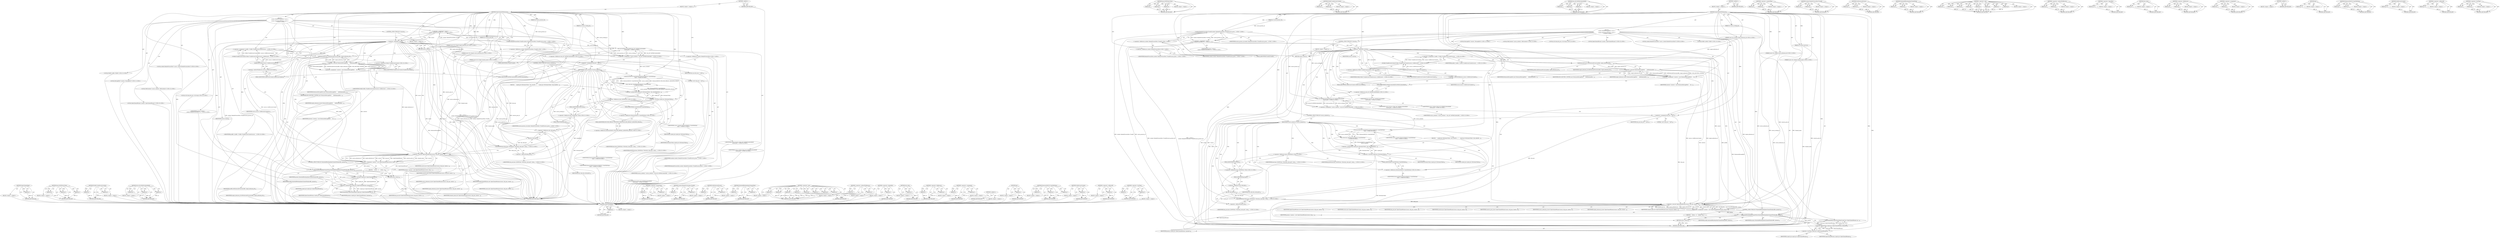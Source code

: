 digraph "&lt;operator&gt;.lessThan" {
vulnerable_250 [label=<(METHOD,OpenChannelImpl)>];
vulnerable_251 [label=<(PARAM,p1)>];
vulnerable_252 [label=<(BLOCK,&lt;empty&gt;,&lt;empty&gt;)>];
vulnerable_253 [label=<(METHOD_RETURN,ANY)>];
vulnerable_231 [label=<(METHOD,base.JSONWriter.Write)>];
vulnerable_232 [label=<(PARAM,p1)>];
vulnerable_233 [label=<(PARAM,p2)>];
vulnerable_234 [label=<(PARAM,p3)>];
vulnerable_235 [label=<(BLOCK,&lt;empty&gt;,&lt;empty&gt;)>];
vulnerable_236 [label=<(METHOD_RETURN,ANY)>];
vulnerable_175 [label=<(METHOD,Profile.FromBrowserContext)>];
vulnerable_176 [label=<(PARAM,p1)>];
vulnerable_177 [label=<(PARAM,p2)>];
vulnerable_178 [label=<(BLOCK,&lt;empty&gt;,&lt;empty&gt;)>];
vulnerable_179 [label=<(METHOD_RETURN,ANY)>];
vulnerable_205 [label=<(METHOD,tab_util.GetWebContentsByID)>];
vulnerable_206 [label=<(PARAM,p1)>];
vulnerable_207 [label=<(PARAM,p2)>];
vulnerable_208 [label=<(PARAM,p3)>];
vulnerable_209 [label=<(BLOCK,&lt;empty&gt;,&lt;empty&gt;)>];
vulnerable_210 [label=<(METHOD_RETURN,ANY)>];
vulnerable_6 [label=<(METHOD,&lt;global&gt;)<SUB>1</SUB>>];
vulnerable_7 [label=<(BLOCK,&lt;empty&gt;,&lt;empty&gt;)<SUB>1</SUB>>];
vulnerable_8 [label=<(METHOD,OpenChannelToExtension)<SUB>1</SUB>>];
vulnerable_9 [label=<(PARAM,int source_process_id)<SUB>2</SUB>>];
vulnerable_10 [label=<(PARAM,int source_routing_id)<SUB>2</SUB>>];
vulnerable_11 [label=<(PARAM,int receiver_port_id)<SUB>2</SUB>>];
vulnerable_12 [label="<(PARAM,const std::string&amp; source_extension_id)<SUB>3</SUB>>"];
vulnerable_13 [label="<(PARAM,const std::string&amp; target_extension_id)<SUB>4</SUB>>"];
vulnerable_14 [label="<(PARAM,const std::string&amp; channel_name)<SUB>5</SUB>>"];
vulnerable_15 [label="<(BLOCK,{
  content::RenderProcessHost* source =
      ...,{
  content::RenderProcessHost* source =
      ...)<SUB>5</SUB>>"];
vulnerable_16 [label="<(LOCAL,content.RenderProcessHost* source: content.RenderProcessHost*)<SUB>6</SUB>>"];
vulnerable_17 [label="<(&lt;operator&gt;.assignment,* source =
      content::RenderProcessHost::Fr...)<SUB>6</SUB>>"];
vulnerable_18 [label="<(IDENTIFIER,source,* source =
      content::RenderProcessHost::Fr...)<SUB>6</SUB>>"];
vulnerable_19 [label="<(content.RenderProcessHost.FromID,content::RenderProcessHost::FromID(source_proce...)<SUB>7</SUB>>"];
vulnerable_20 [label="<(&lt;operator&gt;.fieldAccess,content::RenderProcessHost::FromID)<SUB>7</SUB>>"];
vulnerable_21 [label="<(&lt;operator&gt;.fieldAccess,content::RenderProcessHost)<SUB>7</SUB>>"];
vulnerable_22 [label="<(IDENTIFIER,content,content::RenderProcessHost::FromID(source_proce...)<SUB>7</SUB>>"];
vulnerable_23 [label="<(IDENTIFIER,RenderProcessHost,content::RenderProcessHost::FromID(source_proce...)<SUB>7</SUB>>"];
vulnerable_24 [label=<(FIELD_IDENTIFIER,FromID,FromID)<SUB>7</SUB>>];
vulnerable_25 [label="<(IDENTIFIER,source_process_id,content::RenderProcessHost::FromID(source_proce...)<SUB>7</SUB>>"];
vulnerable_26 [label=<(CONTROL_STRUCTURE,IF,if (!source))<SUB>8</SUB>>];
vulnerable_27 [label=<(&lt;operator&gt;.logicalNot,!source)<SUB>8</SUB>>];
vulnerable_28 [label=<(IDENTIFIER,source,!source)<SUB>8</SUB>>];
vulnerable_29 [label=<(BLOCK,&lt;empty&gt;,&lt;empty&gt;)<SUB>9</SUB>>];
vulnerable_30 [label=<(RETURN,return;,return;)<SUB>9</SUB>>];
vulnerable_31 [label="<(LOCAL,Profile* profile: Profile*)<SUB>10</SUB>>"];
vulnerable_32 [label="<(&lt;operator&gt;.assignment,* profile = Profile::FromBrowserContext(source-...)<SUB>10</SUB>>"];
vulnerable_33 [label="<(IDENTIFIER,profile,* profile = Profile::FromBrowserContext(source-...)<SUB>10</SUB>>"];
vulnerable_34 [label="<(Profile.FromBrowserContext,Profile::FromBrowserContext(source-&gt;GetBrowserC...)<SUB>10</SUB>>"];
vulnerable_35 [label="<(&lt;operator&gt;.fieldAccess,Profile::FromBrowserContext)<SUB>10</SUB>>"];
vulnerable_36 [label="<(IDENTIFIER,Profile,Profile::FromBrowserContext(source-&gt;GetBrowserC...)<SUB>10</SUB>>"];
vulnerable_37 [label=<(FIELD_IDENTIFIER,FromBrowserContext,FromBrowserContext)<SUB>10</SUB>>];
vulnerable_38 [label=<(GetBrowserContext,source-&gt;GetBrowserContext())<SUB>10</SUB>>];
vulnerable_39 [label=<(&lt;operator&gt;.indirectFieldAccess,source-&gt;GetBrowserContext)<SUB>10</SUB>>];
vulnerable_40 [label=<(IDENTIFIER,source,source-&gt;GetBrowserContext())<SUB>10</SUB>>];
vulnerable_41 [label=<(FIELD_IDENTIFIER,GetBrowserContext,GetBrowserContext)<SUB>10</SUB>>];
vulnerable_42 [label="<(LOCAL,MessagePort* receiver: MessagePort*)<SUB>12</SUB>>"];
vulnerable_43 [label=<(&lt;operator&gt;.assignment,* receiver = new ExtensionMessagePort(
      Ge...)<SUB>12</SUB>>];
vulnerable_44 [label=<(IDENTIFIER,receiver,* receiver = new ExtensionMessagePort(
      Ge...)<SUB>12</SUB>>];
vulnerable_45 [label=<(&lt;operator&gt;.new,new ExtensionMessagePort(
      GetExtensionPro...)<SUB>12</SUB>>];
vulnerable_46 [label=<(IDENTIFIER,ExtensionMessagePort,new ExtensionMessagePort(
      GetExtensionPro...)<SUB>12</SUB>>];
vulnerable_47 [label=<(GetExtensionProcess,GetExtensionProcess(profile, target_extension_id))<SUB>13</SUB>>];
vulnerable_48 [label=<(IDENTIFIER,profile,GetExtensionProcess(profile, target_extension_id))<SUB>13</SUB>>];
vulnerable_49 [label=<(IDENTIFIER,target_extension_id,GetExtensionProcess(profile, target_extension_id))<SUB>13</SUB>>];
vulnerable_50 [label=<(IDENTIFIER,MSG_ROUTING_CONTROL,new ExtensionMessagePort(
      GetExtensionPro...)<SUB>13</SUB>>];
vulnerable_51 [label=<(IDENTIFIER,target_extension_id,new ExtensionMessagePort(
      GetExtensionPro...)<SUB>14</SUB>>];
vulnerable_52 [label="<(LOCAL,WebContents* source_contents: WebContents*)<SUB>15</SUB>>"];
vulnerable_53 [label="<(&lt;operator&gt;.assignment,* source_contents = tab_util::GetWebContentsByI...)<SUB>15</SUB>>"];
vulnerable_54 [label="<(IDENTIFIER,source_contents,* source_contents = tab_util::GetWebContentsByI...)<SUB>15</SUB>>"];
vulnerable_55 [label="<(tab_util.GetWebContentsByID,tab_util::GetWebContentsByID(
      source_proc...)<SUB>15</SUB>>"];
vulnerable_56 [label="<(&lt;operator&gt;.fieldAccess,tab_util::GetWebContentsByID)<SUB>15</SUB>>"];
vulnerable_57 [label="<(IDENTIFIER,tab_util,tab_util::GetWebContentsByID(
      source_proc...)<SUB>15</SUB>>"];
vulnerable_58 [label=<(FIELD_IDENTIFIER,GetWebContentsByID,GetWebContentsByID)<SUB>15</SUB>>];
vulnerable_59 [label="<(IDENTIFIER,source_process_id,tab_util::GetWebContentsByID(
      source_proc...)<SUB>16</SUB>>"];
vulnerable_60 [label="<(IDENTIFIER,source_routing_id,tab_util::GetWebContentsByID(
      source_proc...)<SUB>16</SUB>>"];
vulnerable_61 [label="<(LOCAL,std.string tab_json: std.string)<SUB>18</SUB>>"];
vulnerable_62 [label=<(&lt;operator&gt;.assignment,tab_json = &quot;null&quot;)<SUB>18</SUB>>];
vulnerable_63 [label=<(IDENTIFIER,tab_json,tab_json = &quot;null&quot;)<SUB>18</SUB>>];
vulnerable_64 [label=<(LITERAL,&quot;null&quot;,tab_json = &quot;null&quot;)<SUB>18</SUB>>];
vulnerable_65 [label=<(CONTROL_STRUCTURE,IF,if (source_contents))<SUB>19</SUB>>];
vulnerable_66 [label=<(IDENTIFIER,source_contents,if (source_contents))<SUB>19</SUB>>];
vulnerable_67 [label=<(BLOCK,{
     scoped_ptr&lt;DictionaryValue&gt; tab_value(Ex...,{
     scoped_ptr&lt;DictionaryValue&gt; tab_value(Ex...)<SUB>19</SUB>>];
vulnerable_68 [label=<(&lt;operator&gt;.greaterThan,scoped_ptr&lt;DictionaryValue&gt; tab_value(Extension...)<SUB>20</SUB>>];
vulnerable_69 [label=<(&lt;operator&gt;.lessThan,scoped_ptr&lt;DictionaryValue)<SUB>20</SUB>>];
vulnerable_70 [label=<(IDENTIFIER,scoped_ptr,scoped_ptr&lt;DictionaryValue)<SUB>20</SUB>>];
vulnerable_71 [label=<(IDENTIFIER,DictionaryValue,scoped_ptr&lt;DictionaryValue)<SUB>20</SUB>>];
vulnerable_72 [label="<(tab_value,tab_value(ExtensionTabUtil::CreateTabValue(
   ...)<SUB>20</SUB>>"];
vulnerable_73 [label="<(ExtensionTabUtil.CreateTabValue,ExtensionTabUtil::CreateTabValue(
        sourc...)<SUB>20</SUB>>"];
vulnerable_74 [label="<(&lt;operator&gt;.fieldAccess,ExtensionTabUtil::CreateTabValue)<SUB>20</SUB>>"];
vulnerable_75 [label="<(IDENTIFIER,ExtensionTabUtil,ExtensionTabUtil::CreateTabValue(
        sourc...)<SUB>20</SUB>>"];
vulnerable_76 [label=<(FIELD_IDENTIFIER,CreateTabValue,CreateTabValue)<SUB>20</SUB>>];
vulnerable_77 [label="<(IDENTIFIER,source_contents,ExtensionTabUtil::CreateTabValue(
        sourc...)<SUB>21</SUB>>"];
vulnerable_78 [label="<(&lt;operator&gt;.fieldAccess,ExtensionTabUtil::INCLUDE_PRIVACY_SENSITIVE_FIELDS)<SUB>21</SUB>>"];
vulnerable_79 [label="<(IDENTIFIER,ExtensionTabUtil,ExtensionTabUtil::CreateTabValue(
        sourc...)<SUB>21</SUB>>"];
vulnerable_80 [label=<(FIELD_IDENTIFIER,INCLUDE_PRIVACY_SENSITIVE_FIELDS,INCLUDE_PRIVACY_SENSITIVE_FIELDS)<SUB>21</SUB>>];
vulnerable_81 [label="<(base.JSONWriter.Write,base::JSONWriter::Write(tab_value.get(), &amp;tab_j...)<SUB>22</SUB>>"];
vulnerable_82 [label="<(&lt;operator&gt;.fieldAccess,base::JSONWriter::Write)<SUB>22</SUB>>"];
vulnerable_83 [label="<(&lt;operator&gt;.fieldAccess,base::JSONWriter)<SUB>22</SUB>>"];
vulnerable_84 [label="<(IDENTIFIER,base,base::JSONWriter::Write(tab_value.get(), &amp;tab_j...)<SUB>22</SUB>>"];
vulnerable_85 [label="<(IDENTIFIER,JSONWriter,base::JSONWriter::Write(tab_value.get(), &amp;tab_j...)<SUB>22</SUB>>"];
vulnerable_86 [label=<(FIELD_IDENTIFIER,Write,Write)<SUB>22</SUB>>];
vulnerable_87 [label=<(get,tab_value.get())<SUB>22</SUB>>];
vulnerable_88 [label=<(&lt;operator&gt;.fieldAccess,tab_value.get)<SUB>22</SUB>>];
vulnerable_89 [label=<(IDENTIFIER,tab_value,tab_value.get())<SUB>22</SUB>>];
vulnerable_90 [label=<(FIELD_IDENTIFIER,get,get)<SUB>22</SUB>>];
vulnerable_91 [label=<(&lt;operator&gt;.addressOf,&amp;tab_json)<SUB>22</SUB>>];
vulnerable_92 [label="<(IDENTIFIER,tab_json,base::JSONWriter::Write(tab_value.get(), &amp;tab_j...)<SUB>22</SUB>>"];
vulnerable_93 [label="<(LOCAL,OpenChannelParams* params: OpenChannelParams*)<SUB>25</SUB>>"];
vulnerable_94 [label=<(&lt;operator&gt;.assignment,* params = new OpenChannelParams(source, tab_js...)<SUB>25</SUB>>];
vulnerable_95 [label=<(IDENTIFIER,params,* params = new OpenChannelParams(source, tab_js...)<SUB>25</SUB>>];
vulnerable_96 [label=<(&lt;operator&gt;.new,new OpenChannelParams(source, tab_json, receive...)<SUB>25</SUB>>];
vulnerable_97 [label=<(IDENTIFIER,OpenChannelParams,new OpenChannelParams(source, tab_json, receive...)<SUB>25</SUB>>];
vulnerable_98 [label=<(IDENTIFIER,source,new OpenChannelParams(source, tab_json, receive...)<SUB>25</SUB>>];
vulnerable_99 [label=<(IDENTIFIER,tab_json,new OpenChannelParams(source, tab_json, receive...)<SUB>25</SUB>>];
vulnerable_100 [label=<(IDENTIFIER,receiver,new OpenChannelParams(source, tab_json, receive...)<SUB>25</SUB>>];
vulnerable_101 [label=<(IDENTIFIER,receiver_port_id,new OpenChannelParams(source, tab_json, receive...)<SUB>26</SUB>>];
vulnerable_102 [label=<(IDENTIFIER,source_extension_id,new OpenChannelParams(source, tab_json, receive...)<SUB>27</SUB>>];
vulnerable_103 [label=<(IDENTIFIER,target_extension_id,new OpenChannelParams(source, tab_json, receive...)<SUB>28</SUB>>];
vulnerable_104 [label=<(IDENTIFIER,channel_name,new OpenChannelParams(source, tab_json, receive...)<SUB>29</SUB>>];
vulnerable_105 [label=<(CONTROL_STRUCTURE,IF,if (MaybeAddPendingOpenChannelTask(profile, params)))<SUB>31</SUB>>];
vulnerable_106 [label=<(MaybeAddPendingOpenChannelTask,MaybeAddPendingOpenChannelTask(profile, params))<SUB>31</SUB>>];
vulnerable_107 [label=<(IDENTIFIER,profile,MaybeAddPendingOpenChannelTask(profile, params))<SUB>31</SUB>>];
vulnerable_108 [label=<(IDENTIFIER,params,MaybeAddPendingOpenChannelTask(profile, params))<SUB>31</SUB>>];
vulnerable_109 [label=<(BLOCK,{
    return;
  },{
    return;
  })<SUB>31</SUB>>];
vulnerable_110 [label=<(RETURN,return;,return;)<SUB>32</SUB>>];
vulnerable_111 [label=<(OpenChannelImpl,OpenChannelImpl(scoped_ptr&lt;OpenChannelParams&gt;(p...)<SUB>35</SUB>>];
vulnerable_112 [label=<(&lt;operator&gt;.greaterThan,scoped_ptr&lt;OpenChannelParams&gt;(params))<SUB>35</SUB>>];
vulnerable_113 [label=<(&lt;operator&gt;.lessThan,scoped_ptr&lt;OpenChannelParams)<SUB>35</SUB>>];
vulnerable_114 [label=<(IDENTIFIER,scoped_ptr,scoped_ptr&lt;OpenChannelParams)<SUB>35</SUB>>];
vulnerable_115 [label=<(IDENTIFIER,OpenChannelParams,scoped_ptr&lt;OpenChannelParams)<SUB>35</SUB>>];
vulnerable_116 [label=<(IDENTIFIER,params,scoped_ptr&lt;OpenChannelParams&gt;(params))<SUB>35</SUB>>];
vulnerable_117 [label=<(METHOD_RETURN,void)<SUB>1</SUB>>];
vulnerable_119 [label=<(METHOD_RETURN,ANY)<SUB>1</SUB>>];
vulnerable_211 [label=<(METHOD,&lt;operator&gt;.greaterThan)>];
vulnerable_212 [label=<(PARAM,p1)>];
vulnerable_213 [label=<(PARAM,p2)>];
vulnerable_214 [label=<(BLOCK,&lt;empty&gt;,&lt;empty&gt;)>];
vulnerable_215 [label=<(METHOD_RETURN,ANY)>];
vulnerable_161 [label=<(METHOD,content.RenderProcessHost.FromID)>];
vulnerable_162 [label=<(PARAM,p1)>];
vulnerable_163 [label=<(PARAM,p2)>];
vulnerable_164 [label=<(BLOCK,&lt;empty&gt;,&lt;empty&gt;)>];
vulnerable_165 [label=<(METHOD_RETURN,ANY)>];
vulnerable_200 [label=<(METHOD,GetExtensionProcess)>];
vulnerable_201 [label=<(PARAM,p1)>];
vulnerable_202 [label=<(PARAM,p2)>];
vulnerable_203 [label=<(BLOCK,&lt;empty&gt;,&lt;empty&gt;)>];
vulnerable_204 [label=<(METHOD_RETURN,ANY)>];
vulnerable_245 [label=<(METHOD,MaybeAddPendingOpenChannelTask)>];
vulnerable_246 [label=<(PARAM,p1)>];
vulnerable_247 [label=<(PARAM,p2)>];
vulnerable_248 [label=<(BLOCK,&lt;empty&gt;,&lt;empty&gt;)>];
vulnerable_249 [label=<(METHOD_RETURN,ANY)>];
vulnerable_189 [label=<(METHOD,&lt;operator&gt;.new)>];
vulnerable_190 [label=<(PARAM,p1)>];
vulnerable_191 [label=<(PARAM,p2)>];
vulnerable_192 [label=<(PARAM,p3)>];
vulnerable_193 [label=<(PARAM,p4)>];
vulnerable_194 [label=<(PARAM,p5)>];
vulnerable_195 [label=<(PARAM,p6)>];
vulnerable_196 [label=<(PARAM,p7)>];
vulnerable_197 [label=<(PARAM,p8)>];
vulnerable_198 [label=<(BLOCK,&lt;empty&gt;,&lt;empty&gt;)>];
vulnerable_199 [label=<(METHOD_RETURN,ANY)>];
vulnerable_184 [label=<(METHOD,&lt;operator&gt;.indirectFieldAccess)>];
vulnerable_185 [label=<(PARAM,p1)>];
vulnerable_186 [label=<(PARAM,p2)>];
vulnerable_187 [label=<(BLOCK,&lt;empty&gt;,&lt;empty&gt;)>];
vulnerable_188 [label=<(METHOD_RETURN,ANY)>];
vulnerable_171 [label=<(METHOD,&lt;operator&gt;.logicalNot)>];
vulnerable_172 [label=<(PARAM,p1)>];
vulnerable_173 [label=<(BLOCK,&lt;empty&gt;,&lt;empty&gt;)>];
vulnerable_174 [label=<(METHOD_RETURN,ANY)>];
vulnerable_221 [label=<(METHOD,tab_value)>];
vulnerable_222 [label=<(PARAM,p1)>];
vulnerable_223 [label=<(BLOCK,&lt;empty&gt;,&lt;empty&gt;)>];
vulnerable_224 [label=<(METHOD_RETURN,ANY)>];
vulnerable_166 [label=<(METHOD,&lt;operator&gt;.fieldAccess)>];
vulnerable_167 [label=<(PARAM,p1)>];
vulnerable_168 [label=<(PARAM,p2)>];
vulnerable_169 [label=<(BLOCK,&lt;empty&gt;,&lt;empty&gt;)>];
vulnerable_170 [label=<(METHOD_RETURN,ANY)>];
vulnerable_156 [label=<(METHOD,&lt;operator&gt;.assignment)>];
vulnerable_157 [label=<(PARAM,p1)>];
vulnerable_158 [label=<(PARAM,p2)>];
vulnerable_159 [label=<(BLOCK,&lt;empty&gt;,&lt;empty&gt;)>];
vulnerable_160 [label=<(METHOD_RETURN,ANY)>];
vulnerable_150 [label=<(METHOD,&lt;global&gt;)<SUB>1</SUB>>];
vulnerable_151 [label=<(BLOCK,&lt;empty&gt;,&lt;empty&gt;)>];
vulnerable_152 [label=<(METHOD_RETURN,ANY)>];
vulnerable_237 [label=<(METHOD,get)>];
vulnerable_238 [label=<(PARAM,p1)>];
vulnerable_239 [label=<(BLOCK,&lt;empty&gt;,&lt;empty&gt;)>];
vulnerable_240 [label=<(METHOD_RETURN,ANY)>];
vulnerable_225 [label=<(METHOD,ExtensionTabUtil.CreateTabValue)>];
vulnerable_226 [label=<(PARAM,p1)>];
vulnerable_227 [label=<(PARAM,p2)>];
vulnerable_228 [label=<(PARAM,p3)>];
vulnerable_229 [label=<(BLOCK,&lt;empty&gt;,&lt;empty&gt;)>];
vulnerable_230 [label=<(METHOD_RETURN,ANY)>];
vulnerable_180 [label=<(METHOD,GetBrowserContext)>];
vulnerable_181 [label=<(PARAM,p1)>];
vulnerable_182 [label=<(BLOCK,&lt;empty&gt;,&lt;empty&gt;)>];
vulnerable_183 [label=<(METHOD_RETURN,ANY)>];
vulnerable_241 [label=<(METHOD,&lt;operator&gt;.addressOf)>];
vulnerable_242 [label=<(PARAM,p1)>];
vulnerable_243 [label=<(BLOCK,&lt;empty&gt;,&lt;empty&gt;)>];
vulnerable_244 [label=<(METHOD_RETURN,ANY)>];
vulnerable_216 [label=<(METHOD,&lt;operator&gt;.lessThan)>];
vulnerable_217 [label=<(PARAM,p1)>];
vulnerable_218 [label=<(PARAM,p2)>];
vulnerable_219 [label=<(BLOCK,&lt;empty&gt;,&lt;empty&gt;)>];
vulnerable_220 [label=<(METHOD_RETURN,ANY)>];
fixed_246 [label=<(METHOD,OpenChannelImpl)>];
fixed_247 [label=<(PARAM,p1)>];
fixed_248 [label=<(BLOCK,&lt;empty&gt;,&lt;empty&gt;)>];
fixed_249 [label=<(METHOD_RETURN,ANY)>];
fixed_227 [label=<(METHOD,base.JSONWriter.Write)>];
fixed_228 [label=<(PARAM,p1)>];
fixed_229 [label=<(PARAM,p2)>];
fixed_230 [label=<(PARAM,p3)>];
fixed_231 [label=<(BLOCK,&lt;empty&gt;,&lt;empty&gt;)>];
fixed_232 [label=<(METHOD_RETURN,ANY)>];
fixed_172 [label=<(METHOD,Profile.FromBrowserContext)>];
fixed_173 [label=<(PARAM,p1)>];
fixed_174 [label=<(PARAM,p2)>];
fixed_175 [label=<(BLOCK,&lt;empty&gt;,&lt;empty&gt;)>];
fixed_176 [label=<(METHOD_RETURN,ANY)>];
fixed_202 [label=<(METHOD,tab_util.GetWebContentsByID)>];
fixed_203 [label=<(PARAM,p1)>];
fixed_204 [label=<(PARAM,p2)>];
fixed_205 [label=<(PARAM,p3)>];
fixed_206 [label=<(BLOCK,&lt;empty&gt;,&lt;empty&gt;)>];
fixed_207 [label=<(METHOD_RETURN,ANY)>];
fixed_6 [label=<(METHOD,&lt;global&gt;)<SUB>1</SUB>>];
fixed_7 [label=<(BLOCK,&lt;empty&gt;,&lt;empty&gt;)<SUB>1</SUB>>];
fixed_8 [label=<(METHOD,OpenChannelToExtension)<SUB>1</SUB>>];
fixed_9 [label=<(PARAM,int source_process_id)<SUB>2</SUB>>];
fixed_10 [label=<(PARAM,int source_routing_id)<SUB>2</SUB>>];
fixed_11 [label=<(PARAM,int receiver_port_id)<SUB>2</SUB>>];
fixed_12 [label="<(PARAM,const std::string&amp; source_extension_id)<SUB>3</SUB>>"];
fixed_13 [label="<(PARAM,const std::string&amp; target_extension_id)<SUB>4</SUB>>"];
fixed_14 [label="<(PARAM,const std::string&amp; channel_name)<SUB>5</SUB>>"];
fixed_15 [label="<(BLOCK,{
  content::RenderProcessHost* source =
      ...,{
  content::RenderProcessHost* source =
      ...)<SUB>5</SUB>>"];
fixed_16 [label="<(LOCAL,content.RenderProcessHost* source: content.RenderProcessHost*)<SUB>6</SUB>>"];
fixed_17 [label="<(&lt;operator&gt;.assignment,* source =
      content::RenderProcessHost::Fr...)<SUB>6</SUB>>"];
fixed_18 [label="<(IDENTIFIER,source,* source =
      content::RenderProcessHost::Fr...)<SUB>6</SUB>>"];
fixed_19 [label="<(content.RenderProcessHost.FromID,content::RenderProcessHost::FromID(source_proce...)<SUB>7</SUB>>"];
fixed_20 [label="<(&lt;operator&gt;.fieldAccess,content::RenderProcessHost::FromID)<SUB>7</SUB>>"];
fixed_21 [label="<(&lt;operator&gt;.fieldAccess,content::RenderProcessHost)<SUB>7</SUB>>"];
fixed_22 [label="<(IDENTIFIER,content,content::RenderProcessHost::FromID(source_proce...)<SUB>7</SUB>>"];
fixed_23 [label="<(IDENTIFIER,RenderProcessHost,content::RenderProcessHost::FromID(source_proce...)<SUB>7</SUB>>"];
fixed_24 [label=<(FIELD_IDENTIFIER,FromID,FromID)<SUB>7</SUB>>];
fixed_25 [label="<(IDENTIFIER,source_process_id,content::RenderProcessHost::FromID(source_proce...)<SUB>7</SUB>>"];
fixed_26 [label=<(CONTROL_STRUCTURE,IF,if (!source))<SUB>8</SUB>>];
fixed_27 [label=<(&lt;operator&gt;.logicalNot,!source)<SUB>8</SUB>>];
fixed_28 [label=<(IDENTIFIER,source,!source)<SUB>8</SUB>>];
fixed_29 [label=<(BLOCK,&lt;empty&gt;,&lt;empty&gt;)<SUB>9</SUB>>];
fixed_30 [label=<(RETURN,return;,return;)<SUB>9</SUB>>];
fixed_31 [label="<(LOCAL,Profile* profile: Profile*)<SUB>10</SUB>>"];
fixed_32 [label="<(&lt;operator&gt;.assignment,* profile = Profile::FromBrowserContext(source-...)<SUB>10</SUB>>"];
fixed_33 [label="<(IDENTIFIER,profile,* profile = Profile::FromBrowserContext(source-...)<SUB>10</SUB>>"];
fixed_34 [label="<(Profile.FromBrowserContext,Profile::FromBrowserContext(source-&gt;GetBrowserC...)<SUB>10</SUB>>"];
fixed_35 [label="<(&lt;operator&gt;.fieldAccess,Profile::FromBrowserContext)<SUB>10</SUB>>"];
fixed_36 [label="<(IDENTIFIER,Profile,Profile::FromBrowserContext(source-&gt;GetBrowserC...)<SUB>10</SUB>>"];
fixed_37 [label=<(FIELD_IDENTIFIER,FromBrowserContext,FromBrowserContext)<SUB>10</SUB>>];
fixed_38 [label=<(GetBrowserContext,source-&gt;GetBrowserContext())<SUB>10</SUB>>];
fixed_39 [label=<(&lt;operator&gt;.indirectFieldAccess,source-&gt;GetBrowserContext)<SUB>10</SUB>>];
fixed_40 [label=<(IDENTIFIER,source,source-&gt;GetBrowserContext())<SUB>10</SUB>>];
fixed_41 [label=<(FIELD_IDENTIFIER,GetBrowserContext,GetBrowserContext)<SUB>10</SUB>>];
fixed_42 [label="<(LOCAL,MessagePort* receiver: MessagePort*)<SUB>12</SUB>>"];
fixed_43 [label=<(&lt;operator&gt;.assignment,* receiver = new ExtensionMessagePort(
      Ge...)<SUB>12</SUB>>];
fixed_44 [label=<(IDENTIFIER,receiver,* receiver = new ExtensionMessagePort(
      Ge...)<SUB>12</SUB>>];
fixed_45 [label=<(&lt;operator&gt;.new,new ExtensionMessagePort(
      GetExtensionPro...)<SUB>12</SUB>>];
fixed_46 [label=<(IDENTIFIER,ExtensionMessagePort,new ExtensionMessagePort(
      GetExtensionPro...)<SUB>12</SUB>>];
fixed_47 [label=<(GetExtensionProcess,GetExtensionProcess(profile, target_extension_id))<SUB>13</SUB>>];
fixed_48 [label=<(IDENTIFIER,profile,GetExtensionProcess(profile, target_extension_id))<SUB>13</SUB>>];
fixed_49 [label=<(IDENTIFIER,target_extension_id,GetExtensionProcess(profile, target_extension_id))<SUB>13</SUB>>];
fixed_50 [label=<(IDENTIFIER,MSG_ROUTING_CONTROL,new ExtensionMessagePort(
      GetExtensionPro...)<SUB>13</SUB>>];
fixed_51 [label=<(IDENTIFIER,target_extension_id,new ExtensionMessagePort(
      GetExtensionPro...)<SUB>14</SUB>>];
fixed_52 [label="<(LOCAL,WebContents* source_contents: WebContents*)<SUB>15</SUB>>"];
fixed_53 [label="<(&lt;operator&gt;.assignment,* source_contents = tab_util::GetWebContentsByI...)<SUB>15</SUB>>"];
fixed_54 [label="<(IDENTIFIER,source_contents,* source_contents = tab_util::GetWebContentsByI...)<SUB>15</SUB>>"];
fixed_55 [label="<(tab_util.GetWebContentsByID,tab_util::GetWebContentsByID(
      source_proc...)<SUB>15</SUB>>"];
fixed_56 [label="<(&lt;operator&gt;.fieldAccess,tab_util::GetWebContentsByID)<SUB>15</SUB>>"];
fixed_57 [label="<(IDENTIFIER,tab_util,tab_util::GetWebContentsByID(
      source_proc...)<SUB>15</SUB>>"];
fixed_58 [label=<(FIELD_IDENTIFIER,GetWebContentsByID,GetWebContentsByID)<SUB>15</SUB>>];
fixed_59 [label="<(IDENTIFIER,source_process_id,tab_util::GetWebContentsByID(
      source_proc...)<SUB>16</SUB>>"];
fixed_60 [label="<(IDENTIFIER,source_routing_id,tab_util::GetWebContentsByID(
      source_proc...)<SUB>16</SUB>>"];
fixed_61 [label="<(LOCAL,std.string tab_json: std.string)<SUB>18</SUB>>"];
fixed_62 [label=<(&lt;operator&gt;.assignment,tab_json = &quot;null&quot;)<SUB>18</SUB>>];
fixed_63 [label=<(IDENTIFIER,tab_json,tab_json = &quot;null&quot;)<SUB>18</SUB>>];
fixed_64 [label=<(LITERAL,&quot;null&quot;,tab_json = &quot;null&quot;)<SUB>18</SUB>>];
fixed_65 [label=<(CONTROL_STRUCTURE,IF,if (source_contents))<SUB>19</SUB>>];
fixed_66 [label=<(IDENTIFIER,source_contents,if (source_contents))<SUB>19</SUB>>];
fixed_67 [label=<(BLOCK,{
     scoped_ptr&lt;DictionaryValue&gt; tab_value(Ex...,{
     scoped_ptr&lt;DictionaryValue&gt; tab_value(Ex...)<SUB>19</SUB>>];
fixed_68 [label=<(&lt;operator&gt;.greaterThan,scoped_ptr&lt;DictionaryValue&gt; tab_value(Extension...)<SUB>20</SUB>>];
fixed_69 [label=<(&lt;operator&gt;.lessThan,scoped_ptr&lt;DictionaryValue)<SUB>20</SUB>>];
fixed_70 [label=<(IDENTIFIER,scoped_ptr,scoped_ptr&lt;DictionaryValue)<SUB>20</SUB>>];
fixed_71 [label=<(IDENTIFIER,DictionaryValue,scoped_ptr&lt;DictionaryValue)<SUB>20</SUB>>];
fixed_72 [label="<(tab_value,tab_value(ExtensionTabUtil::CreateTabValue(
   ...)<SUB>20</SUB>>"];
fixed_73 [label="<(ExtensionTabUtil.CreateTabValue,ExtensionTabUtil::CreateTabValue(
        sourc...)<SUB>20</SUB>>"];
fixed_74 [label="<(&lt;operator&gt;.fieldAccess,ExtensionTabUtil::CreateTabValue)<SUB>20</SUB>>"];
fixed_75 [label="<(IDENTIFIER,ExtensionTabUtil,ExtensionTabUtil::CreateTabValue(
        sourc...)<SUB>20</SUB>>"];
fixed_76 [label=<(FIELD_IDENTIFIER,CreateTabValue,CreateTabValue)<SUB>20</SUB>>];
fixed_77 [label="<(IDENTIFIER,source_contents,ExtensionTabUtil::CreateTabValue(
        sourc...)<SUB>21</SUB>>"];
fixed_78 [label="<(base.JSONWriter.Write,base::JSONWriter::Write(tab_value.get(), &amp;tab_j...)<SUB>22</SUB>>"];
fixed_79 [label="<(&lt;operator&gt;.fieldAccess,base::JSONWriter::Write)<SUB>22</SUB>>"];
fixed_80 [label="<(&lt;operator&gt;.fieldAccess,base::JSONWriter)<SUB>22</SUB>>"];
fixed_81 [label="<(IDENTIFIER,base,base::JSONWriter::Write(tab_value.get(), &amp;tab_j...)<SUB>22</SUB>>"];
fixed_82 [label="<(IDENTIFIER,JSONWriter,base::JSONWriter::Write(tab_value.get(), &amp;tab_j...)<SUB>22</SUB>>"];
fixed_83 [label=<(FIELD_IDENTIFIER,Write,Write)<SUB>22</SUB>>];
fixed_84 [label=<(get,tab_value.get())<SUB>22</SUB>>];
fixed_85 [label=<(&lt;operator&gt;.fieldAccess,tab_value.get)<SUB>22</SUB>>];
fixed_86 [label=<(IDENTIFIER,tab_value,tab_value.get())<SUB>22</SUB>>];
fixed_87 [label=<(FIELD_IDENTIFIER,get,get)<SUB>22</SUB>>];
fixed_88 [label=<(&lt;operator&gt;.addressOf,&amp;tab_json)<SUB>22</SUB>>];
fixed_89 [label="<(IDENTIFIER,tab_json,base::JSONWriter::Write(tab_value.get(), &amp;tab_j...)<SUB>22</SUB>>"];
fixed_90 [label="<(LOCAL,OpenChannelParams* params: OpenChannelParams*)<SUB>25</SUB>>"];
fixed_91 [label=<(&lt;operator&gt;.assignment,* params = new OpenChannelParams(source, tab_js...)<SUB>25</SUB>>];
fixed_92 [label=<(IDENTIFIER,params,* params = new OpenChannelParams(source, tab_js...)<SUB>25</SUB>>];
fixed_93 [label=<(&lt;operator&gt;.new,new OpenChannelParams(source, tab_json, receive...)<SUB>25</SUB>>];
fixed_94 [label=<(IDENTIFIER,OpenChannelParams,new OpenChannelParams(source, tab_json, receive...)<SUB>25</SUB>>];
fixed_95 [label=<(IDENTIFIER,source,new OpenChannelParams(source, tab_json, receive...)<SUB>25</SUB>>];
fixed_96 [label=<(IDENTIFIER,tab_json,new OpenChannelParams(source, tab_json, receive...)<SUB>25</SUB>>];
fixed_97 [label=<(IDENTIFIER,receiver,new OpenChannelParams(source, tab_json, receive...)<SUB>25</SUB>>];
fixed_98 [label=<(IDENTIFIER,receiver_port_id,new OpenChannelParams(source, tab_json, receive...)<SUB>26</SUB>>];
fixed_99 [label=<(IDENTIFIER,source_extension_id,new OpenChannelParams(source, tab_json, receive...)<SUB>27</SUB>>];
fixed_100 [label=<(IDENTIFIER,target_extension_id,new OpenChannelParams(source, tab_json, receive...)<SUB>28</SUB>>];
fixed_101 [label=<(IDENTIFIER,channel_name,new OpenChannelParams(source, tab_json, receive...)<SUB>29</SUB>>];
fixed_102 [label=<(CONTROL_STRUCTURE,IF,if (MaybeAddPendingOpenChannelTask(profile, params)))<SUB>31</SUB>>];
fixed_103 [label=<(MaybeAddPendingOpenChannelTask,MaybeAddPendingOpenChannelTask(profile, params))<SUB>31</SUB>>];
fixed_104 [label=<(IDENTIFIER,profile,MaybeAddPendingOpenChannelTask(profile, params))<SUB>31</SUB>>];
fixed_105 [label=<(IDENTIFIER,params,MaybeAddPendingOpenChannelTask(profile, params))<SUB>31</SUB>>];
fixed_106 [label=<(BLOCK,{
    return;
  },{
    return;
  })<SUB>31</SUB>>];
fixed_107 [label=<(RETURN,return;,return;)<SUB>32</SUB>>];
fixed_108 [label=<(OpenChannelImpl,OpenChannelImpl(scoped_ptr&lt;OpenChannelParams&gt;(p...)<SUB>35</SUB>>];
fixed_109 [label=<(&lt;operator&gt;.greaterThan,scoped_ptr&lt;OpenChannelParams&gt;(params))<SUB>35</SUB>>];
fixed_110 [label=<(&lt;operator&gt;.lessThan,scoped_ptr&lt;OpenChannelParams)<SUB>35</SUB>>];
fixed_111 [label=<(IDENTIFIER,scoped_ptr,scoped_ptr&lt;OpenChannelParams)<SUB>35</SUB>>];
fixed_112 [label=<(IDENTIFIER,OpenChannelParams,scoped_ptr&lt;OpenChannelParams)<SUB>35</SUB>>];
fixed_113 [label=<(IDENTIFIER,params,scoped_ptr&lt;OpenChannelParams&gt;(params))<SUB>35</SUB>>];
fixed_114 [label=<(METHOD_RETURN,void)<SUB>1</SUB>>];
fixed_116 [label=<(METHOD_RETURN,ANY)<SUB>1</SUB>>];
fixed_208 [label=<(METHOD,&lt;operator&gt;.greaterThan)>];
fixed_209 [label=<(PARAM,p1)>];
fixed_210 [label=<(PARAM,p2)>];
fixed_211 [label=<(BLOCK,&lt;empty&gt;,&lt;empty&gt;)>];
fixed_212 [label=<(METHOD_RETURN,ANY)>];
fixed_158 [label=<(METHOD,content.RenderProcessHost.FromID)>];
fixed_159 [label=<(PARAM,p1)>];
fixed_160 [label=<(PARAM,p2)>];
fixed_161 [label=<(BLOCK,&lt;empty&gt;,&lt;empty&gt;)>];
fixed_162 [label=<(METHOD_RETURN,ANY)>];
fixed_197 [label=<(METHOD,GetExtensionProcess)>];
fixed_198 [label=<(PARAM,p1)>];
fixed_199 [label=<(PARAM,p2)>];
fixed_200 [label=<(BLOCK,&lt;empty&gt;,&lt;empty&gt;)>];
fixed_201 [label=<(METHOD_RETURN,ANY)>];
fixed_241 [label=<(METHOD,MaybeAddPendingOpenChannelTask)>];
fixed_242 [label=<(PARAM,p1)>];
fixed_243 [label=<(PARAM,p2)>];
fixed_244 [label=<(BLOCK,&lt;empty&gt;,&lt;empty&gt;)>];
fixed_245 [label=<(METHOD_RETURN,ANY)>];
fixed_186 [label=<(METHOD,&lt;operator&gt;.new)>];
fixed_187 [label=<(PARAM,p1)>];
fixed_188 [label=<(PARAM,p2)>];
fixed_189 [label=<(PARAM,p3)>];
fixed_190 [label=<(PARAM,p4)>];
fixed_191 [label=<(PARAM,p5)>];
fixed_192 [label=<(PARAM,p6)>];
fixed_193 [label=<(PARAM,p7)>];
fixed_194 [label=<(PARAM,p8)>];
fixed_195 [label=<(BLOCK,&lt;empty&gt;,&lt;empty&gt;)>];
fixed_196 [label=<(METHOD_RETURN,ANY)>];
fixed_181 [label=<(METHOD,&lt;operator&gt;.indirectFieldAccess)>];
fixed_182 [label=<(PARAM,p1)>];
fixed_183 [label=<(PARAM,p2)>];
fixed_184 [label=<(BLOCK,&lt;empty&gt;,&lt;empty&gt;)>];
fixed_185 [label=<(METHOD_RETURN,ANY)>];
fixed_168 [label=<(METHOD,&lt;operator&gt;.logicalNot)>];
fixed_169 [label=<(PARAM,p1)>];
fixed_170 [label=<(BLOCK,&lt;empty&gt;,&lt;empty&gt;)>];
fixed_171 [label=<(METHOD_RETURN,ANY)>];
fixed_218 [label=<(METHOD,tab_value)>];
fixed_219 [label=<(PARAM,p1)>];
fixed_220 [label=<(BLOCK,&lt;empty&gt;,&lt;empty&gt;)>];
fixed_221 [label=<(METHOD_RETURN,ANY)>];
fixed_163 [label=<(METHOD,&lt;operator&gt;.fieldAccess)>];
fixed_164 [label=<(PARAM,p1)>];
fixed_165 [label=<(PARAM,p2)>];
fixed_166 [label=<(BLOCK,&lt;empty&gt;,&lt;empty&gt;)>];
fixed_167 [label=<(METHOD_RETURN,ANY)>];
fixed_153 [label=<(METHOD,&lt;operator&gt;.assignment)>];
fixed_154 [label=<(PARAM,p1)>];
fixed_155 [label=<(PARAM,p2)>];
fixed_156 [label=<(BLOCK,&lt;empty&gt;,&lt;empty&gt;)>];
fixed_157 [label=<(METHOD_RETURN,ANY)>];
fixed_147 [label=<(METHOD,&lt;global&gt;)<SUB>1</SUB>>];
fixed_148 [label=<(BLOCK,&lt;empty&gt;,&lt;empty&gt;)>];
fixed_149 [label=<(METHOD_RETURN,ANY)>];
fixed_233 [label=<(METHOD,get)>];
fixed_234 [label=<(PARAM,p1)>];
fixed_235 [label=<(BLOCK,&lt;empty&gt;,&lt;empty&gt;)>];
fixed_236 [label=<(METHOD_RETURN,ANY)>];
fixed_222 [label=<(METHOD,ExtensionTabUtil.CreateTabValue)>];
fixed_223 [label=<(PARAM,p1)>];
fixed_224 [label=<(PARAM,p2)>];
fixed_225 [label=<(BLOCK,&lt;empty&gt;,&lt;empty&gt;)>];
fixed_226 [label=<(METHOD_RETURN,ANY)>];
fixed_177 [label=<(METHOD,GetBrowserContext)>];
fixed_178 [label=<(PARAM,p1)>];
fixed_179 [label=<(BLOCK,&lt;empty&gt;,&lt;empty&gt;)>];
fixed_180 [label=<(METHOD_RETURN,ANY)>];
fixed_237 [label=<(METHOD,&lt;operator&gt;.addressOf)>];
fixed_238 [label=<(PARAM,p1)>];
fixed_239 [label=<(BLOCK,&lt;empty&gt;,&lt;empty&gt;)>];
fixed_240 [label=<(METHOD_RETURN,ANY)>];
fixed_213 [label=<(METHOD,&lt;operator&gt;.lessThan)>];
fixed_214 [label=<(PARAM,p1)>];
fixed_215 [label=<(PARAM,p2)>];
fixed_216 [label=<(BLOCK,&lt;empty&gt;,&lt;empty&gt;)>];
fixed_217 [label=<(METHOD_RETURN,ANY)>];
vulnerable_250 -> vulnerable_251  [key=0, label="AST: "];
vulnerable_250 -> vulnerable_251  [key=1, label="DDG: "];
vulnerable_250 -> vulnerable_252  [key=0, label="AST: "];
vulnerable_250 -> vulnerable_253  [key=0, label="AST: "];
vulnerable_250 -> vulnerable_253  [key=1, label="CFG: "];
vulnerable_251 -> vulnerable_253  [key=0, label="DDG: p1"];
vulnerable_252 -> fixed_246  [key=0];
vulnerable_253 -> fixed_246  [key=0];
vulnerable_231 -> vulnerable_232  [key=0, label="AST: "];
vulnerable_231 -> vulnerable_232  [key=1, label="DDG: "];
vulnerable_231 -> vulnerable_235  [key=0, label="AST: "];
vulnerable_231 -> vulnerable_233  [key=0, label="AST: "];
vulnerable_231 -> vulnerable_233  [key=1, label="DDG: "];
vulnerable_231 -> vulnerable_236  [key=0, label="AST: "];
vulnerable_231 -> vulnerable_236  [key=1, label="CFG: "];
vulnerable_231 -> vulnerable_234  [key=0, label="AST: "];
vulnerable_231 -> vulnerable_234  [key=1, label="DDG: "];
vulnerable_232 -> vulnerable_236  [key=0, label="DDG: p1"];
vulnerable_233 -> vulnerable_236  [key=0, label="DDG: p2"];
vulnerable_234 -> vulnerable_236  [key=0, label="DDG: p3"];
vulnerable_235 -> fixed_246  [key=0];
vulnerable_236 -> fixed_246  [key=0];
vulnerable_175 -> vulnerable_176  [key=0, label="AST: "];
vulnerable_175 -> vulnerable_176  [key=1, label="DDG: "];
vulnerable_175 -> vulnerable_178  [key=0, label="AST: "];
vulnerable_175 -> vulnerable_177  [key=0, label="AST: "];
vulnerable_175 -> vulnerable_177  [key=1, label="DDG: "];
vulnerable_175 -> vulnerable_179  [key=0, label="AST: "];
vulnerable_175 -> vulnerable_179  [key=1, label="CFG: "];
vulnerable_176 -> vulnerable_179  [key=0, label="DDG: p1"];
vulnerable_177 -> vulnerable_179  [key=0, label="DDG: p2"];
vulnerable_178 -> fixed_246  [key=0];
vulnerable_179 -> fixed_246  [key=0];
vulnerable_205 -> vulnerable_206  [key=0, label="AST: "];
vulnerable_205 -> vulnerable_206  [key=1, label="DDG: "];
vulnerable_205 -> vulnerable_209  [key=0, label="AST: "];
vulnerable_205 -> vulnerable_207  [key=0, label="AST: "];
vulnerable_205 -> vulnerable_207  [key=1, label="DDG: "];
vulnerable_205 -> vulnerable_210  [key=0, label="AST: "];
vulnerable_205 -> vulnerable_210  [key=1, label="CFG: "];
vulnerable_205 -> vulnerable_208  [key=0, label="AST: "];
vulnerable_205 -> vulnerable_208  [key=1, label="DDG: "];
vulnerable_206 -> vulnerable_210  [key=0, label="DDG: p1"];
vulnerable_207 -> vulnerable_210  [key=0, label="DDG: p2"];
vulnerable_208 -> vulnerable_210  [key=0, label="DDG: p3"];
vulnerable_209 -> fixed_246  [key=0];
vulnerable_210 -> fixed_246  [key=0];
vulnerable_6 -> vulnerable_7  [key=0, label="AST: "];
vulnerable_6 -> vulnerable_119  [key=0, label="AST: "];
vulnerable_6 -> vulnerable_119  [key=1, label="CFG: "];
vulnerable_7 -> vulnerable_8  [key=0, label="AST: "];
vulnerable_8 -> vulnerable_9  [key=0, label="AST: "];
vulnerable_8 -> vulnerable_9  [key=1, label="DDG: "];
vulnerable_8 -> vulnerable_10  [key=0, label="AST: "];
vulnerable_8 -> vulnerable_10  [key=1, label="DDG: "];
vulnerable_8 -> vulnerable_11  [key=0, label="AST: "];
vulnerable_8 -> vulnerable_11  [key=1, label="DDG: "];
vulnerable_8 -> vulnerable_12  [key=0, label="AST: "];
vulnerable_8 -> vulnerable_12  [key=1, label="DDG: "];
vulnerable_8 -> vulnerable_13  [key=0, label="AST: "];
vulnerable_8 -> vulnerable_13  [key=1, label="DDG: "];
vulnerable_8 -> vulnerable_14  [key=0, label="AST: "];
vulnerable_8 -> vulnerable_14  [key=1, label="DDG: "];
vulnerable_8 -> vulnerable_15  [key=0, label="AST: "];
vulnerable_8 -> vulnerable_117  [key=0, label="AST: "];
vulnerable_8 -> vulnerable_21  [key=0, label="CFG: "];
vulnerable_8 -> vulnerable_62  [key=0, label="DDG: "];
vulnerable_8 -> vulnerable_66  [key=0, label="DDG: "];
vulnerable_8 -> vulnerable_19  [key=0, label="DDG: "];
vulnerable_8 -> vulnerable_27  [key=0, label="DDG: "];
vulnerable_8 -> vulnerable_30  [key=0, label="DDG: "];
vulnerable_8 -> vulnerable_45  [key=0, label="DDG: "];
vulnerable_8 -> vulnerable_55  [key=0, label="DDG: "];
vulnerable_8 -> vulnerable_96  [key=0, label="DDG: "];
vulnerable_8 -> vulnerable_106  [key=0, label="DDG: "];
vulnerable_8 -> vulnerable_110  [key=0, label="DDG: "];
vulnerable_8 -> vulnerable_112  [key=0, label="DDG: "];
vulnerable_8 -> vulnerable_47  [key=0, label="DDG: "];
vulnerable_8 -> vulnerable_81  [key=0, label="DDG: "];
vulnerable_8 -> vulnerable_113  [key=0, label="DDG: "];
vulnerable_8 -> vulnerable_69  [key=0, label="DDG: "];
vulnerable_8 -> vulnerable_73  [key=0, label="DDG: "];
vulnerable_9 -> vulnerable_19  [key=0, label="DDG: source_process_id"];
vulnerable_10 -> vulnerable_117  [key=0, label="DDG: source_routing_id"];
vulnerable_10 -> vulnerable_55  [key=0, label="DDG: source_routing_id"];
vulnerable_11 -> vulnerable_117  [key=0, label="DDG: receiver_port_id"];
vulnerable_11 -> vulnerable_96  [key=0, label="DDG: receiver_port_id"];
vulnerable_12 -> vulnerable_117  [key=0, label="DDG: source_extension_id"];
vulnerable_12 -> vulnerable_96  [key=0, label="DDG: source_extension_id"];
vulnerable_13 -> vulnerable_117  [key=0, label="DDG: target_extension_id"];
vulnerable_13 -> vulnerable_47  [key=0, label="DDG: target_extension_id"];
vulnerable_14 -> vulnerable_117  [key=0, label="DDG: channel_name"];
vulnerable_14 -> vulnerable_96  [key=0, label="DDG: channel_name"];
vulnerable_15 -> vulnerable_16  [key=0, label="AST: "];
vulnerable_15 -> vulnerable_17  [key=0, label="AST: "];
vulnerable_15 -> vulnerable_26  [key=0, label="AST: "];
vulnerable_15 -> vulnerable_31  [key=0, label="AST: "];
vulnerable_15 -> vulnerable_32  [key=0, label="AST: "];
vulnerable_15 -> vulnerable_42  [key=0, label="AST: "];
vulnerable_15 -> vulnerable_43  [key=0, label="AST: "];
vulnerable_15 -> vulnerable_52  [key=0, label="AST: "];
vulnerable_15 -> vulnerable_53  [key=0, label="AST: "];
vulnerable_15 -> vulnerable_61  [key=0, label="AST: "];
vulnerable_15 -> vulnerable_62  [key=0, label="AST: "];
vulnerable_15 -> vulnerable_65  [key=0, label="AST: "];
vulnerable_15 -> vulnerable_93  [key=0, label="AST: "];
vulnerable_15 -> vulnerable_94  [key=0, label="AST: "];
vulnerable_15 -> vulnerable_105  [key=0, label="AST: "];
vulnerable_15 -> vulnerable_111  [key=0, label="AST: "];
vulnerable_16 -> fixed_246  [key=0];
vulnerable_17 -> vulnerable_18  [key=0, label="AST: "];
vulnerable_17 -> vulnerable_19  [key=0, label="AST: "];
vulnerable_17 -> vulnerable_27  [key=0, label="CFG: "];
vulnerable_17 -> vulnerable_27  [key=1, label="DDG: source"];
vulnerable_17 -> vulnerable_117  [key=0, label="DDG: content::RenderProcessHost::FromID(source_process_id)"];
vulnerable_17 -> vulnerable_117  [key=1, label="DDG: * source =
      content::RenderProcessHost::FromID(source_process_id)"];
vulnerable_18 -> fixed_246  [key=0];
vulnerable_19 -> vulnerable_20  [key=0, label="AST: "];
vulnerable_19 -> vulnerable_25  [key=0, label="AST: "];
vulnerable_19 -> vulnerable_17  [key=0, label="CFG: "];
vulnerable_19 -> vulnerable_17  [key=1, label="DDG: content::RenderProcessHost::FromID"];
vulnerable_19 -> vulnerable_17  [key=2, label="DDG: source_process_id"];
vulnerable_19 -> vulnerable_117  [key=0, label="DDG: content::RenderProcessHost::FromID"];
vulnerable_19 -> vulnerable_117  [key=1, label="DDG: source_process_id"];
vulnerable_19 -> vulnerable_55  [key=0, label="DDG: source_process_id"];
vulnerable_20 -> vulnerable_21  [key=0, label="AST: "];
vulnerable_20 -> vulnerable_24  [key=0, label="AST: "];
vulnerable_20 -> vulnerable_19  [key=0, label="CFG: "];
vulnerable_21 -> vulnerable_22  [key=0, label="AST: "];
vulnerable_21 -> vulnerable_23  [key=0, label="AST: "];
vulnerable_21 -> vulnerable_24  [key=0, label="CFG: "];
vulnerable_22 -> fixed_246  [key=0];
vulnerable_23 -> fixed_246  [key=0];
vulnerable_24 -> vulnerable_20  [key=0, label="CFG: "];
vulnerable_25 -> fixed_246  [key=0];
vulnerable_26 -> vulnerable_27  [key=0, label="AST: "];
vulnerable_26 -> vulnerable_29  [key=0, label="AST: "];
vulnerable_27 -> vulnerable_28  [key=0, label="AST: "];
vulnerable_27 -> vulnerable_30  [key=0, label="CFG: "];
vulnerable_27 -> vulnerable_30  [key=1, label="CDG: "];
vulnerable_27 -> vulnerable_37  [key=0, label="CFG: "];
vulnerable_27 -> vulnerable_37  [key=1, label="CDG: "];
vulnerable_27 -> vulnerable_117  [key=0, label="DDG: source"];
vulnerable_27 -> vulnerable_117  [key=1, label="DDG: !source"];
vulnerable_27 -> vulnerable_96  [key=0, label="DDG: source"];
vulnerable_27 -> vulnerable_96  [key=1, label="CDG: "];
vulnerable_27 -> vulnerable_38  [key=0, label="DDG: source"];
vulnerable_27 -> vulnerable_38  [key=1, label="CDG: "];
vulnerable_27 -> vulnerable_47  [key=0, label="CDG: "];
vulnerable_27 -> vulnerable_34  [key=0, label="CDG: "];
vulnerable_27 -> vulnerable_94  [key=0, label="CDG: "];
vulnerable_27 -> vulnerable_32  [key=0, label="CDG: "];
vulnerable_27 -> vulnerable_66  [key=0, label="CDG: "];
vulnerable_27 -> vulnerable_56  [key=0, label="CDG: "];
vulnerable_27 -> vulnerable_45  [key=0, label="CDG: "];
vulnerable_27 -> vulnerable_106  [key=0, label="CDG: "];
vulnerable_27 -> vulnerable_35  [key=0, label="CDG: "];
vulnerable_27 -> vulnerable_43  [key=0, label="CDG: "];
vulnerable_27 -> vulnerable_58  [key=0, label="CDG: "];
vulnerable_27 -> vulnerable_53  [key=0, label="CDG: "];
vulnerable_27 -> vulnerable_41  [key=0, label="CDG: "];
vulnerable_27 -> vulnerable_55  [key=0, label="CDG: "];
vulnerable_27 -> vulnerable_62  [key=0, label="CDG: "];
vulnerable_27 -> vulnerable_39  [key=0, label="CDG: "];
vulnerable_28 -> fixed_246  [key=0];
vulnerable_29 -> vulnerable_30  [key=0, label="AST: "];
vulnerable_30 -> vulnerable_117  [key=0, label="CFG: "];
vulnerable_30 -> vulnerable_117  [key=1, label="DDG: &lt;RET&gt;"];
vulnerable_31 -> fixed_246  [key=0];
vulnerable_32 -> vulnerable_33  [key=0, label="AST: "];
vulnerable_32 -> vulnerable_34  [key=0, label="AST: "];
vulnerable_32 -> vulnerable_47  [key=0, label="CFG: "];
vulnerable_32 -> vulnerable_47  [key=1, label="DDG: profile"];
vulnerable_33 -> fixed_246  [key=0];
vulnerable_34 -> vulnerable_35  [key=0, label="AST: "];
vulnerable_34 -> vulnerable_38  [key=0, label="AST: "];
vulnerable_34 -> vulnerable_32  [key=0, label="CFG: "];
vulnerable_34 -> vulnerable_32  [key=1, label="DDG: Profile::FromBrowserContext"];
vulnerable_34 -> vulnerable_32  [key=2, label="DDG: source-&gt;GetBrowserContext()"];
vulnerable_35 -> vulnerable_36  [key=0, label="AST: "];
vulnerable_35 -> vulnerable_37  [key=0, label="AST: "];
vulnerable_35 -> vulnerable_41  [key=0, label="CFG: "];
vulnerable_36 -> fixed_246  [key=0];
vulnerable_37 -> vulnerable_35  [key=0, label="CFG: "];
vulnerable_38 -> vulnerable_39  [key=0, label="AST: "];
vulnerable_38 -> vulnerable_34  [key=0, label="CFG: "];
vulnerable_38 -> vulnerable_34  [key=1, label="DDG: source-&gt;GetBrowserContext"];
vulnerable_38 -> vulnerable_96  [key=0, label="DDG: source-&gt;GetBrowserContext"];
vulnerable_39 -> vulnerable_40  [key=0, label="AST: "];
vulnerable_39 -> vulnerable_41  [key=0, label="AST: "];
vulnerable_39 -> vulnerable_38  [key=0, label="CFG: "];
vulnerable_40 -> fixed_246  [key=0];
vulnerable_41 -> vulnerable_39  [key=0, label="CFG: "];
vulnerable_42 -> fixed_246  [key=0];
vulnerable_43 -> vulnerable_44  [key=0, label="AST: "];
vulnerable_43 -> vulnerable_45  [key=0, label="AST: "];
vulnerable_43 -> vulnerable_58  [key=0, label="CFG: "];
vulnerable_43 -> vulnerable_96  [key=0, label="DDG: receiver"];
vulnerable_44 -> fixed_246  [key=0];
vulnerable_45 -> vulnerable_46  [key=0, label="AST: "];
vulnerable_45 -> vulnerable_47  [key=0, label="AST: "];
vulnerable_45 -> vulnerable_50  [key=0, label="AST: "];
vulnerable_45 -> vulnerable_51  [key=0, label="AST: "];
vulnerable_45 -> vulnerable_43  [key=0, label="CFG: "];
vulnerable_45 -> vulnerable_43  [key=1, label="DDG: ExtensionMessagePort"];
vulnerable_45 -> vulnerable_43  [key=2, label="DDG: GetExtensionProcess(profile, target_extension_id)"];
vulnerable_45 -> vulnerable_43  [key=3, label="DDG: MSG_ROUTING_CONTROL"];
vulnerable_45 -> vulnerable_43  [key=4, label="DDG: target_extension_id"];
vulnerable_45 -> vulnerable_117  [key=0, label="DDG: ExtensionMessagePort"];
vulnerable_45 -> vulnerable_96  [key=0, label="DDG: target_extension_id"];
vulnerable_46 -> fixed_246  [key=0];
vulnerable_47 -> vulnerable_48  [key=0, label="AST: "];
vulnerable_47 -> vulnerable_49  [key=0, label="AST: "];
vulnerable_47 -> vulnerable_45  [key=0, label="CFG: "];
vulnerable_47 -> vulnerable_45  [key=1, label="DDG: profile"];
vulnerable_47 -> vulnerable_45  [key=2, label="DDG: target_extension_id"];
vulnerable_47 -> vulnerable_106  [key=0, label="DDG: profile"];
vulnerable_48 -> fixed_246  [key=0];
vulnerable_49 -> fixed_246  [key=0];
vulnerable_50 -> fixed_246  [key=0];
vulnerable_51 -> fixed_246  [key=0];
vulnerable_52 -> fixed_246  [key=0];
vulnerable_53 -> vulnerable_54  [key=0, label="AST: "];
vulnerable_53 -> vulnerable_55  [key=0, label="AST: "];
vulnerable_53 -> vulnerable_62  [key=0, label="CFG: "];
vulnerable_53 -> vulnerable_73  [key=0, label="DDG: source_contents"];
vulnerable_54 -> fixed_246  [key=0];
vulnerable_55 -> vulnerable_56  [key=0, label="AST: "];
vulnerable_55 -> vulnerable_59  [key=0, label="AST: "];
vulnerable_55 -> vulnerable_60  [key=0, label="AST: "];
vulnerable_55 -> vulnerable_53  [key=0, label="CFG: "];
vulnerable_55 -> vulnerable_53  [key=1, label="DDG: tab_util::GetWebContentsByID"];
vulnerable_55 -> vulnerable_53  [key=2, label="DDG: source_process_id"];
vulnerable_55 -> vulnerable_53  [key=3, label="DDG: source_routing_id"];
vulnerable_56 -> vulnerable_57  [key=0, label="AST: "];
vulnerable_56 -> vulnerable_58  [key=0, label="AST: "];
vulnerable_56 -> vulnerable_55  [key=0, label="CFG: "];
vulnerable_57 -> fixed_246  [key=0];
vulnerable_58 -> vulnerable_56  [key=0, label="CFG: "];
vulnerable_59 -> fixed_246  [key=0];
vulnerable_60 -> fixed_246  [key=0];
vulnerable_61 -> fixed_246  [key=0];
vulnerable_62 -> vulnerable_63  [key=0, label="AST: "];
vulnerable_62 -> vulnerable_64  [key=0, label="AST: "];
vulnerable_62 -> vulnerable_66  [key=0, label="CFG: "];
vulnerable_62 -> vulnerable_96  [key=0, label="DDG: tab_json"];
vulnerable_62 -> vulnerable_81  [key=0, label="DDG: tab_json"];
vulnerable_63 -> fixed_246  [key=0];
vulnerable_64 -> fixed_246  [key=0];
vulnerable_65 -> vulnerable_66  [key=0, label="AST: "];
vulnerable_65 -> vulnerable_67  [key=0, label="AST: "];
vulnerable_66 -> vulnerable_69  [key=0, label="CFG: "];
vulnerable_66 -> vulnerable_69  [key=1, label="CDG: "];
vulnerable_66 -> vulnerable_96  [key=0, label="CFG: "];
vulnerable_66 -> vulnerable_68  [key=0, label="CDG: "];
vulnerable_66 -> vulnerable_73  [key=0, label="CDG: "];
vulnerable_66 -> vulnerable_81  [key=0, label="CDG: "];
vulnerable_66 -> vulnerable_72  [key=0, label="CDG: "];
vulnerable_66 -> vulnerable_74  [key=0, label="CDG: "];
vulnerable_66 -> vulnerable_76  [key=0, label="CDG: "];
vulnerable_66 -> vulnerable_87  [key=0, label="CDG: "];
vulnerable_66 -> vulnerable_91  [key=0, label="CDG: "];
vulnerable_66 -> vulnerable_82  [key=0, label="CDG: "];
vulnerable_66 -> vulnerable_90  [key=0, label="CDG: "];
vulnerable_66 -> vulnerable_80  [key=0, label="CDG: "];
vulnerable_66 -> vulnerable_83  [key=0, label="CDG: "];
vulnerable_66 -> vulnerable_88  [key=0, label="CDG: "];
vulnerable_66 -> vulnerable_78  [key=0, label="CDG: "];
vulnerable_66 -> vulnerable_86  [key=0, label="CDG: "];
vulnerable_67 -> vulnerable_68  [key=0, label="AST: "];
vulnerable_67 -> vulnerable_81  [key=0, label="AST: "];
vulnerable_68 -> vulnerable_69  [key=0, label="AST: "];
vulnerable_68 -> vulnerable_72  [key=0, label="AST: "];
vulnerable_68 -> vulnerable_83  [key=0, label="CFG: "];
vulnerable_69 -> vulnerable_70  [key=0, label="AST: "];
vulnerable_69 -> vulnerable_71  [key=0, label="AST: "];
vulnerable_69 -> vulnerable_76  [key=0, label="CFG: "];
vulnerable_69 -> vulnerable_117  [key=0, label="DDG: DictionaryValue"];
vulnerable_69 -> vulnerable_68  [key=0, label="DDG: scoped_ptr"];
vulnerable_69 -> vulnerable_68  [key=1, label="DDG: DictionaryValue"];
vulnerable_69 -> vulnerable_113  [key=0, label="DDG: scoped_ptr"];
vulnerable_70 -> fixed_246  [key=0];
vulnerable_71 -> fixed_246  [key=0];
vulnerable_72 -> vulnerable_73  [key=0, label="AST: "];
vulnerable_72 -> vulnerable_68  [key=0, label="CFG: "];
vulnerable_72 -> vulnerable_68  [key=1, label="DDG: ExtensionTabUtil::CreateTabValue(
        source_contents, ExtensionTabUtil::INCLUDE_PRIVACY_SENSITIVE_FIELDS)"];
vulnerable_73 -> vulnerable_74  [key=0, label="AST: "];
vulnerable_73 -> vulnerable_77  [key=0, label="AST: "];
vulnerable_73 -> vulnerable_78  [key=0, label="AST: "];
vulnerable_73 -> vulnerable_72  [key=0, label="CFG: "];
vulnerable_73 -> vulnerable_72  [key=1, label="DDG: ExtensionTabUtil::CreateTabValue"];
vulnerable_73 -> vulnerable_72  [key=2, label="DDG: source_contents"];
vulnerable_73 -> vulnerable_72  [key=3, label="DDG: ExtensionTabUtil::INCLUDE_PRIVACY_SENSITIVE_FIELDS"];
vulnerable_74 -> vulnerable_75  [key=0, label="AST: "];
vulnerable_74 -> vulnerable_76  [key=0, label="AST: "];
vulnerable_74 -> vulnerable_80  [key=0, label="CFG: "];
vulnerable_75 -> fixed_246  [key=0];
vulnerable_76 -> vulnerable_74  [key=0, label="CFG: "];
vulnerable_77 -> fixed_246  [key=0];
vulnerable_78 -> vulnerable_79  [key=0, label="AST: "];
vulnerable_78 -> vulnerable_80  [key=0, label="AST: "];
vulnerable_78 -> vulnerable_73  [key=0, label="CFG: "];
vulnerable_79 -> fixed_246  [key=0];
vulnerable_80 -> vulnerable_78  [key=0, label="CFG: "];
vulnerable_81 -> vulnerable_82  [key=0, label="AST: "];
vulnerable_81 -> vulnerable_87  [key=0, label="AST: "];
vulnerable_81 -> vulnerable_91  [key=0, label="AST: "];
vulnerable_81 -> vulnerable_96  [key=0, label="CFG: "];
vulnerable_81 -> vulnerable_96  [key=1, label="DDG: &amp;tab_json"];
vulnerable_82 -> vulnerable_83  [key=0, label="AST: "];
vulnerable_82 -> vulnerable_86  [key=0, label="AST: "];
vulnerable_82 -> vulnerable_90  [key=0, label="CFG: "];
vulnerable_83 -> vulnerable_84  [key=0, label="AST: "];
vulnerable_83 -> vulnerable_85  [key=0, label="AST: "];
vulnerable_83 -> vulnerable_86  [key=0, label="CFG: "];
vulnerable_84 -> fixed_246  [key=0];
vulnerable_85 -> fixed_246  [key=0];
vulnerable_86 -> vulnerable_82  [key=0, label="CFG: "];
vulnerable_87 -> vulnerable_88  [key=0, label="AST: "];
vulnerable_87 -> vulnerable_91  [key=0, label="CFG: "];
vulnerable_87 -> vulnerable_81  [key=0, label="DDG: tab_value.get"];
vulnerable_88 -> vulnerable_89  [key=0, label="AST: "];
vulnerable_88 -> vulnerable_90  [key=0, label="AST: "];
vulnerable_88 -> vulnerable_87  [key=0, label="CFG: "];
vulnerable_89 -> fixed_246  [key=0];
vulnerable_90 -> vulnerable_88  [key=0, label="CFG: "];
vulnerable_91 -> vulnerable_92  [key=0, label="AST: "];
vulnerable_91 -> vulnerable_81  [key=0, label="CFG: "];
vulnerable_92 -> fixed_246  [key=0];
vulnerable_93 -> fixed_246  [key=0];
vulnerable_94 -> vulnerable_95  [key=0, label="AST: "];
vulnerable_94 -> vulnerable_96  [key=0, label="AST: "];
vulnerable_94 -> vulnerable_106  [key=0, label="CFG: "];
vulnerable_94 -> vulnerable_106  [key=1, label="DDG: params"];
vulnerable_95 -> fixed_246  [key=0];
vulnerable_96 -> vulnerable_97  [key=0, label="AST: "];
vulnerable_96 -> vulnerable_98  [key=0, label="AST: "];
vulnerable_96 -> vulnerable_99  [key=0, label="AST: "];
vulnerable_96 -> vulnerable_100  [key=0, label="AST: "];
vulnerable_96 -> vulnerable_101  [key=0, label="AST: "];
vulnerable_96 -> vulnerable_102  [key=0, label="AST: "];
vulnerable_96 -> vulnerable_103  [key=0, label="AST: "];
vulnerable_96 -> vulnerable_104  [key=0, label="AST: "];
vulnerable_96 -> vulnerable_94  [key=0, label="CFG: "];
vulnerable_96 -> vulnerable_94  [key=1, label="DDG: source_extension_id"];
vulnerable_96 -> vulnerable_94  [key=2, label="DDG: target_extension_id"];
vulnerable_96 -> vulnerable_94  [key=3, label="DDG: source"];
vulnerable_96 -> vulnerable_94  [key=4, label="DDG: tab_json"];
vulnerable_96 -> vulnerable_94  [key=5, label="DDG: OpenChannelParams"];
vulnerable_96 -> vulnerable_94  [key=6, label="DDG: receiver_port_id"];
vulnerable_96 -> vulnerable_94  [key=7, label="DDG: channel_name"];
vulnerable_96 -> vulnerable_94  [key=8, label="DDG: receiver"];
vulnerable_96 -> vulnerable_113  [key=0, label="DDG: OpenChannelParams"];
vulnerable_97 -> fixed_246  [key=0];
vulnerable_98 -> fixed_246  [key=0];
vulnerable_99 -> fixed_246  [key=0];
vulnerable_100 -> fixed_246  [key=0];
vulnerable_101 -> fixed_246  [key=0];
vulnerable_102 -> fixed_246  [key=0];
vulnerable_103 -> fixed_246  [key=0];
vulnerable_104 -> fixed_246  [key=0];
vulnerable_105 -> vulnerable_106  [key=0, label="AST: "];
vulnerable_105 -> vulnerable_109  [key=0, label="AST: "];
vulnerable_106 -> vulnerable_107  [key=0, label="AST: "];
vulnerable_106 -> vulnerable_108  [key=0, label="AST: "];
vulnerable_106 -> vulnerable_110  [key=0, label="CFG: "];
vulnerable_106 -> vulnerable_110  [key=1, label="CDG: "];
vulnerable_106 -> vulnerable_113  [key=0, label="CFG: "];
vulnerable_106 -> vulnerable_113  [key=1, label="CDG: "];
vulnerable_106 -> vulnerable_112  [key=0, label="DDG: params"];
vulnerable_106 -> vulnerable_112  [key=1, label="CDG: "];
vulnerable_106 -> vulnerable_111  [key=0, label="CDG: "];
vulnerable_107 -> fixed_246  [key=0];
vulnerable_108 -> fixed_246  [key=0];
vulnerable_109 -> vulnerable_110  [key=0, label="AST: "];
vulnerable_110 -> vulnerable_117  [key=0, label="CFG: "];
vulnerable_110 -> vulnerable_117  [key=1, label="DDG: &lt;RET&gt;"];
vulnerable_111 -> vulnerable_112  [key=0, label="AST: "];
vulnerable_111 -> vulnerable_117  [key=0, label="CFG: "];
vulnerable_112 -> vulnerable_113  [key=0, label="AST: "];
vulnerable_112 -> vulnerable_116  [key=0, label="AST: "];
vulnerable_112 -> vulnerable_111  [key=0, label="CFG: "];
vulnerable_112 -> vulnerable_111  [key=1, label="DDG: scoped_ptr&lt;OpenChannelParams"];
vulnerable_112 -> vulnerable_111  [key=2, label="DDG: params"];
vulnerable_113 -> vulnerable_114  [key=0, label="AST: "];
vulnerable_113 -> vulnerable_115  [key=0, label="AST: "];
vulnerable_113 -> vulnerable_112  [key=0, label="CFG: "];
vulnerable_113 -> vulnerable_112  [key=1, label="DDG: scoped_ptr"];
vulnerable_113 -> vulnerable_112  [key=2, label="DDG: OpenChannelParams"];
vulnerable_114 -> fixed_246  [key=0];
vulnerable_115 -> fixed_246  [key=0];
vulnerable_116 -> fixed_246  [key=0];
vulnerable_117 -> fixed_246  [key=0];
vulnerable_119 -> fixed_246  [key=0];
vulnerable_211 -> vulnerable_212  [key=0, label="AST: "];
vulnerable_211 -> vulnerable_212  [key=1, label="DDG: "];
vulnerable_211 -> vulnerable_214  [key=0, label="AST: "];
vulnerable_211 -> vulnerable_213  [key=0, label="AST: "];
vulnerable_211 -> vulnerable_213  [key=1, label="DDG: "];
vulnerable_211 -> vulnerable_215  [key=0, label="AST: "];
vulnerable_211 -> vulnerable_215  [key=1, label="CFG: "];
vulnerable_212 -> vulnerable_215  [key=0, label="DDG: p1"];
vulnerable_213 -> vulnerable_215  [key=0, label="DDG: p2"];
vulnerable_214 -> fixed_246  [key=0];
vulnerable_215 -> fixed_246  [key=0];
vulnerable_161 -> vulnerable_162  [key=0, label="AST: "];
vulnerable_161 -> vulnerable_162  [key=1, label="DDG: "];
vulnerable_161 -> vulnerable_164  [key=0, label="AST: "];
vulnerable_161 -> vulnerable_163  [key=0, label="AST: "];
vulnerable_161 -> vulnerable_163  [key=1, label="DDG: "];
vulnerable_161 -> vulnerable_165  [key=0, label="AST: "];
vulnerable_161 -> vulnerable_165  [key=1, label="CFG: "];
vulnerable_162 -> vulnerable_165  [key=0, label="DDG: p1"];
vulnerable_163 -> vulnerable_165  [key=0, label="DDG: p2"];
vulnerable_164 -> fixed_246  [key=0];
vulnerable_165 -> fixed_246  [key=0];
vulnerable_200 -> vulnerable_201  [key=0, label="AST: "];
vulnerable_200 -> vulnerable_201  [key=1, label="DDG: "];
vulnerable_200 -> vulnerable_203  [key=0, label="AST: "];
vulnerable_200 -> vulnerable_202  [key=0, label="AST: "];
vulnerable_200 -> vulnerable_202  [key=1, label="DDG: "];
vulnerable_200 -> vulnerable_204  [key=0, label="AST: "];
vulnerable_200 -> vulnerable_204  [key=1, label="CFG: "];
vulnerable_201 -> vulnerable_204  [key=0, label="DDG: p1"];
vulnerable_202 -> vulnerable_204  [key=0, label="DDG: p2"];
vulnerable_203 -> fixed_246  [key=0];
vulnerable_204 -> fixed_246  [key=0];
vulnerable_245 -> vulnerable_246  [key=0, label="AST: "];
vulnerable_245 -> vulnerable_246  [key=1, label="DDG: "];
vulnerable_245 -> vulnerable_248  [key=0, label="AST: "];
vulnerable_245 -> vulnerable_247  [key=0, label="AST: "];
vulnerable_245 -> vulnerable_247  [key=1, label="DDG: "];
vulnerable_245 -> vulnerable_249  [key=0, label="AST: "];
vulnerable_245 -> vulnerable_249  [key=1, label="CFG: "];
vulnerable_246 -> vulnerable_249  [key=0, label="DDG: p1"];
vulnerable_247 -> vulnerable_249  [key=0, label="DDG: p2"];
vulnerable_248 -> fixed_246  [key=0];
vulnerable_249 -> fixed_246  [key=0];
vulnerable_189 -> vulnerable_190  [key=0, label="AST: "];
vulnerable_189 -> vulnerable_190  [key=1, label="DDG: "];
vulnerable_189 -> vulnerable_198  [key=0, label="AST: "];
vulnerable_189 -> vulnerable_191  [key=0, label="AST: "];
vulnerable_189 -> vulnerable_191  [key=1, label="DDG: "];
vulnerable_189 -> vulnerable_199  [key=0, label="AST: "];
vulnerable_189 -> vulnerable_199  [key=1, label="CFG: "];
vulnerable_189 -> vulnerable_192  [key=0, label="AST: "];
vulnerable_189 -> vulnerable_192  [key=1, label="DDG: "];
vulnerable_189 -> vulnerable_193  [key=0, label="AST: "];
vulnerable_189 -> vulnerable_193  [key=1, label="DDG: "];
vulnerable_189 -> vulnerable_194  [key=0, label="AST: "];
vulnerable_189 -> vulnerable_194  [key=1, label="DDG: "];
vulnerable_189 -> vulnerable_195  [key=0, label="AST: "];
vulnerable_189 -> vulnerable_195  [key=1, label="DDG: "];
vulnerable_189 -> vulnerable_196  [key=0, label="AST: "];
vulnerable_189 -> vulnerable_196  [key=1, label="DDG: "];
vulnerable_189 -> vulnerable_197  [key=0, label="AST: "];
vulnerable_189 -> vulnerable_197  [key=1, label="DDG: "];
vulnerable_190 -> vulnerable_199  [key=0, label="DDG: p1"];
vulnerable_191 -> vulnerable_199  [key=0, label="DDG: p2"];
vulnerable_192 -> vulnerable_199  [key=0, label="DDG: p3"];
vulnerable_193 -> vulnerable_199  [key=0, label="DDG: p4"];
vulnerable_194 -> vulnerable_199  [key=0, label="DDG: p5"];
vulnerable_195 -> vulnerable_199  [key=0, label="DDG: p6"];
vulnerable_196 -> vulnerable_199  [key=0, label="DDG: p7"];
vulnerable_197 -> vulnerable_199  [key=0, label="DDG: p8"];
vulnerable_198 -> fixed_246  [key=0];
vulnerable_199 -> fixed_246  [key=0];
vulnerable_184 -> vulnerable_185  [key=0, label="AST: "];
vulnerable_184 -> vulnerable_185  [key=1, label="DDG: "];
vulnerable_184 -> vulnerable_187  [key=0, label="AST: "];
vulnerable_184 -> vulnerable_186  [key=0, label="AST: "];
vulnerable_184 -> vulnerable_186  [key=1, label="DDG: "];
vulnerable_184 -> vulnerable_188  [key=0, label="AST: "];
vulnerable_184 -> vulnerable_188  [key=1, label="CFG: "];
vulnerable_185 -> vulnerable_188  [key=0, label="DDG: p1"];
vulnerable_186 -> vulnerable_188  [key=0, label="DDG: p2"];
vulnerable_187 -> fixed_246  [key=0];
vulnerable_188 -> fixed_246  [key=0];
vulnerable_171 -> vulnerable_172  [key=0, label="AST: "];
vulnerable_171 -> vulnerable_172  [key=1, label="DDG: "];
vulnerable_171 -> vulnerable_173  [key=0, label="AST: "];
vulnerable_171 -> vulnerable_174  [key=0, label="AST: "];
vulnerable_171 -> vulnerable_174  [key=1, label="CFG: "];
vulnerable_172 -> vulnerable_174  [key=0, label="DDG: p1"];
vulnerable_173 -> fixed_246  [key=0];
vulnerable_174 -> fixed_246  [key=0];
vulnerable_221 -> vulnerable_222  [key=0, label="AST: "];
vulnerable_221 -> vulnerable_222  [key=1, label="DDG: "];
vulnerable_221 -> vulnerable_223  [key=0, label="AST: "];
vulnerable_221 -> vulnerable_224  [key=0, label="AST: "];
vulnerable_221 -> vulnerable_224  [key=1, label="CFG: "];
vulnerable_222 -> vulnerable_224  [key=0, label="DDG: p1"];
vulnerable_223 -> fixed_246  [key=0];
vulnerable_224 -> fixed_246  [key=0];
vulnerable_166 -> vulnerable_167  [key=0, label="AST: "];
vulnerable_166 -> vulnerable_167  [key=1, label="DDG: "];
vulnerable_166 -> vulnerable_169  [key=0, label="AST: "];
vulnerable_166 -> vulnerable_168  [key=0, label="AST: "];
vulnerable_166 -> vulnerable_168  [key=1, label="DDG: "];
vulnerable_166 -> vulnerable_170  [key=0, label="AST: "];
vulnerable_166 -> vulnerable_170  [key=1, label="CFG: "];
vulnerable_167 -> vulnerable_170  [key=0, label="DDG: p1"];
vulnerable_168 -> vulnerable_170  [key=0, label="DDG: p2"];
vulnerable_169 -> fixed_246  [key=0];
vulnerable_170 -> fixed_246  [key=0];
vulnerable_156 -> vulnerable_157  [key=0, label="AST: "];
vulnerable_156 -> vulnerable_157  [key=1, label="DDG: "];
vulnerable_156 -> vulnerable_159  [key=0, label="AST: "];
vulnerable_156 -> vulnerable_158  [key=0, label="AST: "];
vulnerable_156 -> vulnerable_158  [key=1, label="DDG: "];
vulnerable_156 -> vulnerable_160  [key=0, label="AST: "];
vulnerable_156 -> vulnerable_160  [key=1, label="CFG: "];
vulnerable_157 -> vulnerable_160  [key=0, label="DDG: p1"];
vulnerable_158 -> vulnerable_160  [key=0, label="DDG: p2"];
vulnerable_159 -> fixed_246  [key=0];
vulnerable_160 -> fixed_246  [key=0];
vulnerable_150 -> vulnerable_151  [key=0, label="AST: "];
vulnerable_150 -> vulnerable_152  [key=0, label="AST: "];
vulnerable_150 -> vulnerable_152  [key=1, label="CFG: "];
vulnerable_151 -> fixed_246  [key=0];
vulnerable_152 -> fixed_246  [key=0];
vulnerable_237 -> vulnerable_238  [key=0, label="AST: "];
vulnerable_237 -> vulnerable_238  [key=1, label="DDG: "];
vulnerable_237 -> vulnerable_239  [key=0, label="AST: "];
vulnerable_237 -> vulnerable_240  [key=0, label="AST: "];
vulnerable_237 -> vulnerable_240  [key=1, label="CFG: "];
vulnerable_238 -> vulnerable_240  [key=0, label="DDG: p1"];
vulnerable_239 -> fixed_246  [key=0];
vulnerable_240 -> fixed_246  [key=0];
vulnerable_225 -> vulnerable_226  [key=0, label="AST: "];
vulnerable_225 -> vulnerable_226  [key=1, label="DDG: "];
vulnerable_225 -> vulnerable_229  [key=0, label="AST: "];
vulnerable_225 -> vulnerable_227  [key=0, label="AST: "];
vulnerable_225 -> vulnerable_227  [key=1, label="DDG: "];
vulnerable_225 -> vulnerable_230  [key=0, label="AST: "];
vulnerable_225 -> vulnerable_230  [key=1, label="CFG: "];
vulnerable_225 -> vulnerable_228  [key=0, label="AST: "];
vulnerable_225 -> vulnerable_228  [key=1, label="DDG: "];
vulnerable_226 -> vulnerable_230  [key=0, label="DDG: p1"];
vulnerable_227 -> vulnerable_230  [key=0, label="DDG: p2"];
vulnerable_228 -> vulnerable_230  [key=0, label="DDG: p3"];
vulnerable_229 -> fixed_246  [key=0];
vulnerable_230 -> fixed_246  [key=0];
vulnerable_180 -> vulnerable_181  [key=0, label="AST: "];
vulnerable_180 -> vulnerable_181  [key=1, label="DDG: "];
vulnerable_180 -> vulnerable_182  [key=0, label="AST: "];
vulnerable_180 -> vulnerable_183  [key=0, label="AST: "];
vulnerable_180 -> vulnerable_183  [key=1, label="CFG: "];
vulnerable_181 -> vulnerable_183  [key=0, label="DDG: p1"];
vulnerable_182 -> fixed_246  [key=0];
vulnerable_183 -> fixed_246  [key=0];
vulnerable_241 -> vulnerable_242  [key=0, label="AST: "];
vulnerable_241 -> vulnerable_242  [key=1, label="DDG: "];
vulnerable_241 -> vulnerable_243  [key=0, label="AST: "];
vulnerable_241 -> vulnerable_244  [key=0, label="AST: "];
vulnerable_241 -> vulnerable_244  [key=1, label="CFG: "];
vulnerable_242 -> vulnerable_244  [key=0, label="DDG: p1"];
vulnerable_243 -> fixed_246  [key=0];
vulnerable_244 -> fixed_246  [key=0];
vulnerable_216 -> vulnerable_217  [key=0, label="AST: "];
vulnerable_216 -> vulnerable_217  [key=1, label="DDG: "];
vulnerable_216 -> vulnerable_219  [key=0, label="AST: "];
vulnerable_216 -> vulnerable_218  [key=0, label="AST: "];
vulnerable_216 -> vulnerable_218  [key=1, label="DDG: "];
vulnerable_216 -> vulnerable_220  [key=0, label="AST: "];
vulnerable_216 -> vulnerable_220  [key=1, label="CFG: "];
vulnerable_217 -> vulnerable_220  [key=0, label="DDG: p1"];
vulnerable_218 -> vulnerable_220  [key=0, label="DDG: p2"];
vulnerable_219 -> fixed_246  [key=0];
vulnerable_220 -> fixed_246  [key=0];
fixed_246 -> fixed_247  [key=0, label="AST: "];
fixed_246 -> fixed_247  [key=1, label="DDG: "];
fixed_246 -> fixed_248  [key=0, label="AST: "];
fixed_246 -> fixed_249  [key=0, label="AST: "];
fixed_246 -> fixed_249  [key=1, label="CFG: "];
fixed_247 -> fixed_249  [key=0, label="DDG: p1"];
fixed_227 -> fixed_228  [key=0, label="AST: "];
fixed_227 -> fixed_228  [key=1, label="DDG: "];
fixed_227 -> fixed_231  [key=0, label="AST: "];
fixed_227 -> fixed_229  [key=0, label="AST: "];
fixed_227 -> fixed_229  [key=1, label="DDG: "];
fixed_227 -> fixed_232  [key=0, label="AST: "];
fixed_227 -> fixed_232  [key=1, label="CFG: "];
fixed_227 -> fixed_230  [key=0, label="AST: "];
fixed_227 -> fixed_230  [key=1, label="DDG: "];
fixed_228 -> fixed_232  [key=0, label="DDG: p1"];
fixed_229 -> fixed_232  [key=0, label="DDG: p2"];
fixed_230 -> fixed_232  [key=0, label="DDG: p3"];
fixed_172 -> fixed_173  [key=0, label="AST: "];
fixed_172 -> fixed_173  [key=1, label="DDG: "];
fixed_172 -> fixed_175  [key=0, label="AST: "];
fixed_172 -> fixed_174  [key=0, label="AST: "];
fixed_172 -> fixed_174  [key=1, label="DDG: "];
fixed_172 -> fixed_176  [key=0, label="AST: "];
fixed_172 -> fixed_176  [key=1, label="CFG: "];
fixed_173 -> fixed_176  [key=0, label="DDG: p1"];
fixed_174 -> fixed_176  [key=0, label="DDG: p2"];
fixed_202 -> fixed_203  [key=0, label="AST: "];
fixed_202 -> fixed_203  [key=1, label="DDG: "];
fixed_202 -> fixed_206  [key=0, label="AST: "];
fixed_202 -> fixed_204  [key=0, label="AST: "];
fixed_202 -> fixed_204  [key=1, label="DDG: "];
fixed_202 -> fixed_207  [key=0, label="AST: "];
fixed_202 -> fixed_207  [key=1, label="CFG: "];
fixed_202 -> fixed_205  [key=0, label="AST: "];
fixed_202 -> fixed_205  [key=1, label="DDG: "];
fixed_203 -> fixed_207  [key=0, label="DDG: p1"];
fixed_204 -> fixed_207  [key=0, label="DDG: p2"];
fixed_205 -> fixed_207  [key=0, label="DDG: p3"];
fixed_6 -> fixed_7  [key=0, label="AST: "];
fixed_6 -> fixed_116  [key=0, label="AST: "];
fixed_6 -> fixed_116  [key=1, label="CFG: "];
fixed_7 -> fixed_8  [key=0, label="AST: "];
fixed_8 -> fixed_9  [key=0, label="AST: "];
fixed_8 -> fixed_9  [key=1, label="DDG: "];
fixed_8 -> fixed_10  [key=0, label="AST: "];
fixed_8 -> fixed_10  [key=1, label="DDG: "];
fixed_8 -> fixed_11  [key=0, label="AST: "];
fixed_8 -> fixed_11  [key=1, label="DDG: "];
fixed_8 -> fixed_12  [key=0, label="AST: "];
fixed_8 -> fixed_12  [key=1, label="DDG: "];
fixed_8 -> fixed_13  [key=0, label="AST: "];
fixed_8 -> fixed_13  [key=1, label="DDG: "];
fixed_8 -> fixed_14  [key=0, label="AST: "];
fixed_8 -> fixed_14  [key=1, label="DDG: "];
fixed_8 -> fixed_15  [key=0, label="AST: "];
fixed_8 -> fixed_114  [key=0, label="AST: "];
fixed_8 -> fixed_21  [key=0, label="CFG: "];
fixed_8 -> fixed_62  [key=0, label="DDG: "];
fixed_8 -> fixed_66  [key=0, label="DDG: "];
fixed_8 -> fixed_19  [key=0, label="DDG: "];
fixed_8 -> fixed_27  [key=0, label="DDG: "];
fixed_8 -> fixed_30  [key=0, label="DDG: "];
fixed_8 -> fixed_45  [key=0, label="DDG: "];
fixed_8 -> fixed_55  [key=0, label="DDG: "];
fixed_8 -> fixed_93  [key=0, label="DDG: "];
fixed_8 -> fixed_103  [key=0, label="DDG: "];
fixed_8 -> fixed_107  [key=0, label="DDG: "];
fixed_8 -> fixed_109  [key=0, label="DDG: "];
fixed_8 -> fixed_47  [key=0, label="DDG: "];
fixed_8 -> fixed_78  [key=0, label="DDG: "];
fixed_8 -> fixed_110  [key=0, label="DDG: "];
fixed_8 -> fixed_69  [key=0, label="DDG: "];
fixed_8 -> fixed_73  [key=0, label="DDG: "];
fixed_9 -> fixed_19  [key=0, label="DDG: source_process_id"];
fixed_10 -> fixed_114  [key=0, label="DDG: source_routing_id"];
fixed_10 -> fixed_55  [key=0, label="DDG: source_routing_id"];
fixed_11 -> fixed_114  [key=0, label="DDG: receiver_port_id"];
fixed_11 -> fixed_93  [key=0, label="DDG: receiver_port_id"];
fixed_12 -> fixed_114  [key=0, label="DDG: source_extension_id"];
fixed_12 -> fixed_93  [key=0, label="DDG: source_extension_id"];
fixed_13 -> fixed_114  [key=0, label="DDG: target_extension_id"];
fixed_13 -> fixed_47  [key=0, label="DDG: target_extension_id"];
fixed_14 -> fixed_114  [key=0, label="DDG: channel_name"];
fixed_14 -> fixed_93  [key=0, label="DDG: channel_name"];
fixed_15 -> fixed_16  [key=0, label="AST: "];
fixed_15 -> fixed_17  [key=0, label="AST: "];
fixed_15 -> fixed_26  [key=0, label="AST: "];
fixed_15 -> fixed_31  [key=0, label="AST: "];
fixed_15 -> fixed_32  [key=0, label="AST: "];
fixed_15 -> fixed_42  [key=0, label="AST: "];
fixed_15 -> fixed_43  [key=0, label="AST: "];
fixed_15 -> fixed_52  [key=0, label="AST: "];
fixed_15 -> fixed_53  [key=0, label="AST: "];
fixed_15 -> fixed_61  [key=0, label="AST: "];
fixed_15 -> fixed_62  [key=0, label="AST: "];
fixed_15 -> fixed_65  [key=0, label="AST: "];
fixed_15 -> fixed_90  [key=0, label="AST: "];
fixed_15 -> fixed_91  [key=0, label="AST: "];
fixed_15 -> fixed_102  [key=0, label="AST: "];
fixed_15 -> fixed_108  [key=0, label="AST: "];
fixed_17 -> fixed_18  [key=0, label="AST: "];
fixed_17 -> fixed_19  [key=0, label="AST: "];
fixed_17 -> fixed_27  [key=0, label="CFG: "];
fixed_17 -> fixed_27  [key=1, label="DDG: source"];
fixed_17 -> fixed_114  [key=0, label="DDG: content::RenderProcessHost::FromID(source_process_id)"];
fixed_17 -> fixed_114  [key=1, label="DDG: * source =
      content::RenderProcessHost::FromID(source_process_id)"];
fixed_19 -> fixed_20  [key=0, label="AST: "];
fixed_19 -> fixed_25  [key=0, label="AST: "];
fixed_19 -> fixed_17  [key=0, label="CFG: "];
fixed_19 -> fixed_17  [key=1, label="DDG: content::RenderProcessHost::FromID"];
fixed_19 -> fixed_17  [key=2, label="DDG: source_process_id"];
fixed_19 -> fixed_114  [key=0, label="DDG: content::RenderProcessHost::FromID"];
fixed_19 -> fixed_114  [key=1, label="DDG: source_process_id"];
fixed_19 -> fixed_55  [key=0, label="DDG: source_process_id"];
fixed_20 -> fixed_21  [key=0, label="AST: "];
fixed_20 -> fixed_24  [key=0, label="AST: "];
fixed_20 -> fixed_19  [key=0, label="CFG: "];
fixed_21 -> fixed_22  [key=0, label="AST: "];
fixed_21 -> fixed_23  [key=0, label="AST: "];
fixed_21 -> fixed_24  [key=0, label="CFG: "];
fixed_24 -> fixed_20  [key=0, label="CFG: "];
fixed_26 -> fixed_27  [key=0, label="AST: "];
fixed_26 -> fixed_29  [key=0, label="AST: "];
fixed_27 -> fixed_28  [key=0, label="AST: "];
fixed_27 -> fixed_30  [key=0, label="CFG: "];
fixed_27 -> fixed_30  [key=1, label="CDG: "];
fixed_27 -> fixed_37  [key=0, label="CFG: "];
fixed_27 -> fixed_37  [key=1, label="CDG: "];
fixed_27 -> fixed_114  [key=0, label="DDG: source"];
fixed_27 -> fixed_114  [key=1, label="DDG: !source"];
fixed_27 -> fixed_93  [key=0, label="DDG: source"];
fixed_27 -> fixed_93  [key=1, label="CDG: "];
fixed_27 -> fixed_38  [key=0, label="DDG: source"];
fixed_27 -> fixed_38  [key=1, label="CDG: "];
fixed_27 -> fixed_47  [key=0, label="CDG: "];
fixed_27 -> fixed_34  [key=0, label="CDG: "];
fixed_27 -> fixed_32  [key=0, label="CDG: "];
fixed_27 -> fixed_66  [key=0, label="CDG: "];
fixed_27 -> fixed_103  [key=0, label="CDG: "];
fixed_27 -> fixed_56  [key=0, label="CDG: "];
fixed_27 -> fixed_45  [key=0, label="CDG: "];
fixed_27 -> fixed_91  [key=0, label="CDG: "];
fixed_27 -> fixed_35  [key=0, label="CDG: "];
fixed_27 -> fixed_43  [key=0, label="CDG: "];
fixed_27 -> fixed_58  [key=0, label="CDG: "];
fixed_27 -> fixed_53  [key=0, label="CDG: "];
fixed_27 -> fixed_41  [key=0, label="CDG: "];
fixed_27 -> fixed_55  [key=0, label="CDG: "];
fixed_27 -> fixed_62  [key=0, label="CDG: "];
fixed_27 -> fixed_39  [key=0, label="CDG: "];
fixed_29 -> fixed_30  [key=0, label="AST: "];
fixed_30 -> fixed_114  [key=0, label="CFG: "];
fixed_30 -> fixed_114  [key=1, label="DDG: &lt;RET&gt;"];
fixed_32 -> fixed_33  [key=0, label="AST: "];
fixed_32 -> fixed_34  [key=0, label="AST: "];
fixed_32 -> fixed_47  [key=0, label="CFG: "];
fixed_32 -> fixed_47  [key=1, label="DDG: profile"];
fixed_34 -> fixed_35  [key=0, label="AST: "];
fixed_34 -> fixed_38  [key=0, label="AST: "];
fixed_34 -> fixed_32  [key=0, label="CFG: "];
fixed_34 -> fixed_32  [key=1, label="DDG: Profile::FromBrowserContext"];
fixed_34 -> fixed_32  [key=2, label="DDG: source-&gt;GetBrowserContext()"];
fixed_35 -> fixed_36  [key=0, label="AST: "];
fixed_35 -> fixed_37  [key=0, label="AST: "];
fixed_35 -> fixed_41  [key=0, label="CFG: "];
fixed_37 -> fixed_35  [key=0, label="CFG: "];
fixed_38 -> fixed_39  [key=0, label="AST: "];
fixed_38 -> fixed_34  [key=0, label="CFG: "];
fixed_38 -> fixed_34  [key=1, label="DDG: source-&gt;GetBrowserContext"];
fixed_38 -> fixed_93  [key=0, label="DDG: source-&gt;GetBrowserContext"];
fixed_39 -> fixed_40  [key=0, label="AST: "];
fixed_39 -> fixed_41  [key=0, label="AST: "];
fixed_39 -> fixed_38  [key=0, label="CFG: "];
fixed_41 -> fixed_39  [key=0, label="CFG: "];
fixed_43 -> fixed_44  [key=0, label="AST: "];
fixed_43 -> fixed_45  [key=0, label="AST: "];
fixed_43 -> fixed_58  [key=0, label="CFG: "];
fixed_43 -> fixed_93  [key=0, label="DDG: receiver"];
fixed_45 -> fixed_46  [key=0, label="AST: "];
fixed_45 -> fixed_47  [key=0, label="AST: "];
fixed_45 -> fixed_50  [key=0, label="AST: "];
fixed_45 -> fixed_51  [key=0, label="AST: "];
fixed_45 -> fixed_43  [key=0, label="CFG: "];
fixed_45 -> fixed_43  [key=1, label="DDG: ExtensionMessagePort"];
fixed_45 -> fixed_43  [key=2, label="DDG: GetExtensionProcess(profile, target_extension_id)"];
fixed_45 -> fixed_43  [key=3, label="DDG: MSG_ROUTING_CONTROL"];
fixed_45 -> fixed_43  [key=4, label="DDG: target_extension_id"];
fixed_45 -> fixed_114  [key=0, label="DDG: ExtensionMessagePort"];
fixed_45 -> fixed_93  [key=0, label="DDG: target_extension_id"];
fixed_47 -> fixed_48  [key=0, label="AST: "];
fixed_47 -> fixed_49  [key=0, label="AST: "];
fixed_47 -> fixed_45  [key=0, label="CFG: "];
fixed_47 -> fixed_45  [key=1, label="DDG: profile"];
fixed_47 -> fixed_45  [key=2, label="DDG: target_extension_id"];
fixed_47 -> fixed_103  [key=0, label="DDG: profile"];
fixed_53 -> fixed_54  [key=0, label="AST: "];
fixed_53 -> fixed_55  [key=0, label="AST: "];
fixed_53 -> fixed_62  [key=0, label="CFG: "];
fixed_53 -> fixed_73  [key=0, label="DDG: source_contents"];
fixed_55 -> fixed_56  [key=0, label="AST: "];
fixed_55 -> fixed_59  [key=0, label="AST: "];
fixed_55 -> fixed_60  [key=0, label="AST: "];
fixed_55 -> fixed_53  [key=0, label="CFG: "];
fixed_55 -> fixed_53  [key=1, label="DDG: tab_util::GetWebContentsByID"];
fixed_55 -> fixed_53  [key=2, label="DDG: source_process_id"];
fixed_55 -> fixed_53  [key=3, label="DDG: source_routing_id"];
fixed_56 -> fixed_57  [key=0, label="AST: "];
fixed_56 -> fixed_58  [key=0, label="AST: "];
fixed_56 -> fixed_55  [key=0, label="CFG: "];
fixed_58 -> fixed_56  [key=0, label="CFG: "];
fixed_62 -> fixed_63  [key=0, label="AST: "];
fixed_62 -> fixed_64  [key=0, label="AST: "];
fixed_62 -> fixed_66  [key=0, label="CFG: "];
fixed_62 -> fixed_93  [key=0, label="DDG: tab_json"];
fixed_62 -> fixed_78  [key=0, label="DDG: tab_json"];
fixed_65 -> fixed_66  [key=0, label="AST: "];
fixed_65 -> fixed_67  [key=0, label="AST: "];
fixed_66 -> fixed_69  [key=0, label="CFG: "];
fixed_66 -> fixed_69  [key=1, label="CDG: "];
fixed_66 -> fixed_93  [key=0, label="CFG: "];
fixed_66 -> fixed_68  [key=0, label="CDG: "];
fixed_66 -> fixed_73  [key=0, label="CDG: "];
fixed_66 -> fixed_84  [key=0, label="CDG: "];
fixed_66 -> fixed_85  [key=0, label="CDG: "];
fixed_66 -> fixed_72  [key=0, label="CDG: "];
fixed_66 -> fixed_74  [key=0, label="CDG: "];
fixed_66 -> fixed_76  [key=0, label="CDG: "];
fixed_66 -> fixed_87  [key=0, label="CDG: "];
fixed_66 -> fixed_79  [key=0, label="CDG: "];
fixed_66 -> fixed_80  [key=0, label="CDG: "];
fixed_66 -> fixed_83  [key=0, label="CDG: "];
fixed_66 -> fixed_88  [key=0, label="CDG: "];
fixed_66 -> fixed_78  [key=0, label="CDG: "];
fixed_67 -> fixed_68  [key=0, label="AST: "];
fixed_67 -> fixed_78  [key=0, label="AST: "];
fixed_68 -> fixed_69  [key=0, label="AST: "];
fixed_68 -> fixed_72  [key=0, label="AST: "];
fixed_68 -> fixed_80  [key=0, label="CFG: "];
fixed_69 -> fixed_70  [key=0, label="AST: "];
fixed_69 -> fixed_71  [key=0, label="AST: "];
fixed_69 -> fixed_76  [key=0, label="CFG: "];
fixed_69 -> fixed_114  [key=0, label="DDG: DictionaryValue"];
fixed_69 -> fixed_68  [key=0, label="DDG: scoped_ptr"];
fixed_69 -> fixed_68  [key=1, label="DDG: DictionaryValue"];
fixed_69 -> fixed_110  [key=0, label="DDG: scoped_ptr"];
fixed_72 -> fixed_73  [key=0, label="AST: "];
fixed_72 -> fixed_68  [key=0, label="CFG: "];
fixed_72 -> fixed_68  [key=1, label="DDG: ExtensionTabUtil::CreateTabValue(
        source_contents)"];
fixed_73 -> fixed_74  [key=0, label="AST: "];
fixed_73 -> fixed_77  [key=0, label="AST: "];
fixed_73 -> fixed_72  [key=0, label="CFG: "];
fixed_73 -> fixed_72  [key=1, label="DDG: ExtensionTabUtil::CreateTabValue"];
fixed_73 -> fixed_72  [key=2, label="DDG: source_contents"];
fixed_74 -> fixed_75  [key=0, label="AST: "];
fixed_74 -> fixed_76  [key=0, label="AST: "];
fixed_74 -> fixed_73  [key=0, label="CFG: "];
fixed_76 -> fixed_74  [key=0, label="CFG: "];
fixed_78 -> fixed_79  [key=0, label="AST: "];
fixed_78 -> fixed_84  [key=0, label="AST: "];
fixed_78 -> fixed_88  [key=0, label="AST: "];
fixed_78 -> fixed_93  [key=0, label="CFG: "];
fixed_78 -> fixed_93  [key=1, label="DDG: &amp;tab_json"];
fixed_79 -> fixed_80  [key=0, label="AST: "];
fixed_79 -> fixed_83  [key=0, label="AST: "];
fixed_79 -> fixed_87  [key=0, label="CFG: "];
fixed_80 -> fixed_81  [key=0, label="AST: "];
fixed_80 -> fixed_82  [key=0, label="AST: "];
fixed_80 -> fixed_83  [key=0, label="CFG: "];
fixed_83 -> fixed_79  [key=0, label="CFG: "];
fixed_84 -> fixed_85  [key=0, label="AST: "];
fixed_84 -> fixed_88  [key=0, label="CFG: "];
fixed_84 -> fixed_78  [key=0, label="DDG: tab_value.get"];
fixed_85 -> fixed_86  [key=0, label="AST: "];
fixed_85 -> fixed_87  [key=0, label="AST: "];
fixed_85 -> fixed_84  [key=0, label="CFG: "];
fixed_87 -> fixed_85  [key=0, label="CFG: "];
fixed_88 -> fixed_89  [key=0, label="AST: "];
fixed_88 -> fixed_78  [key=0, label="CFG: "];
fixed_91 -> fixed_92  [key=0, label="AST: "];
fixed_91 -> fixed_93  [key=0, label="AST: "];
fixed_91 -> fixed_103  [key=0, label="CFG: "];
fixed_91 -> fixed_103  [key=1, label="DDG: params"];
fixed_93 -> fixed_94  [key=0, label="AST: "];
fixed_93 -> fixed_95  [key=0, label="AST: "];
fixed_93 -> fixed_96  [key=0, label="AST: "];
fixed_93 -> fixed_97  [key=0, label="AST: "];
fixed_93 -> fixed_98  [key=0, label="AST: "];
fixed_93 -> fixed_99  [key=0, label="AST: "];
fixed_93 -> fixed_100  [key=0, label="AST: "];
fixed_93 -> fixed_101  [key=0, label="AST: "];
fixed_93 -> fixed_91  [key=0, label="CFG: "];
fixed_93 -> fixed_91  [key=1, label="DDG: tab_json"];
fixed_93 -> fixed_91  [key=2, label="DDG: OpenChannelParams"];
fixed_93 -> fixed_91  [key=3, label="DDG: source"];
fixed_93 -> fixed_91  [key=4, label="DDG: receiver_port_id"];
fixed_93 -> fixed_91  [key=5, label="DDG: source_extension_id"];
fixed_93 -> fixed_91  [key=6, label="DDG: target_extension_id"];
fixed_93 -> fixed_91  [key=7, label="DDG: receiver"];
fixed_93 -> fixed_91  [key=8, label="DDG: channel_name"];
fixed_93 -> fixed_110  [key=0, label="DDG: OpenChannelParams"];
fixed_102 -> fixed_103  [key=0, label="AST: "];
fixed_102 -> fixed_106  [key=0, label="AST: "];
fixed_103 -> fixed_104  [key=0, label="AST: "];
fixed_103 -> fixed_105  [key=0, label="AST: "];
fixed_103 -> fixed_107  [key=0, label="CFG: "];
fixed_103 -> fixed_107  [key=1, label="CDG: "];
fixed_103 -> fixed_110  [key=0, label="CFG: "];
fixed_103 -> fixed_110  [key=1, label="CDG: "];
fixed_103 -> fixed_109  [key=0, label="DDG: params"];
fixed_103 -> fixed_109  [key=1, label="CDG: "];
fixed_103 -> fixed_108  [key=0, label="CDG: "];
fixed_106 -> fixed_107  [key=0, label="AST: "];
fixed_107 -> fixed_114  [key=0, label="CFG: "];
fixed_107 -> fixed_114  [key=1, label="DDG: &lt;RET&gt;"];
fixed_108 -> fixed_109  [key=0, label="AST: "];
fixed_108 -> fixed_114  [key=0, label="CFG: "];
fixed_109 -> fixed_110  [key=0, label="AST: "];
fixed_109 -> fixed_113  [key=0, label="AST: "];
fixed_109 -> fixed_108  [key=0, label="CFG: "];
fixed_109 -> fixed_108  [key=1, label="DDG: scoped_ptr&lt;OpenChannelParams"];
fixed_109 -> fixed_108  [key=2, label="DDG: params"];
fixed_110 -> fixed_111  [key=0, label="AST: "];
fixed_110 -> fixed_112  [key=0, label="AST: "];
fixed_110 -> fixed_109  [key=0, label="CFG: "];
fixed_110 -> fixed_109  [key=1, label="DDG: scoped_ptr"];
fixed_110 -> fixed_109  [key=2, label="DDG: OpenChannelParams"];
fixed_208 -> fixed_209  [key=0, label="AST: "];
fixed_208 -> fixed_209  [key=1, label="DDG: "];
fixed_208 -> fixed_211  [key=0, label="AST: "];
fixed_208 -> fixed_210  [key=0, label="AST: "];
fixed_208 -> fixed_210  [key=1, label="DDG: "];
fixed_208 -> fixed_212  [key=0, label="AST: "];
fixed_208 -> fixed_212  [key=1, label="CFG: "];
fixed_209 -> fixed_212  [key=0, label="DDG: p1"];
fixed_210 -> fixed_212  [key=0, label="DDG: p2"];
fixed_158 -> fixed_159  [key=0, label="AST: "];
fixed_158 -> fixed_159  [key=1, label="DDG: "];
fixed_158 -> fixed_161  [key=0, label="AST: "];
fixed_158 -> fixed_160  [key=0, label="AST: "];
fixed_158 -> fixed_160  [key=1, label="DDG: "];
fixed_158 -> fixed_162  [key=0, label="AST: "];
fixed_158 -> fixed_162  [key=1, label="CFG: "];
fixed_159 -> fixed_162  [key=0, label="DDG: p1"];
fixed_160 -> fixed_162  [key=0, label="DDG: p2"];
fixed_197 -> fixed_198  [key=0, label="AST: "];
fixed_197 -> fixed_198  [key=1, label="DDG: "];
fixed_197 -> fixed_200  [key=0, label="AST: "];
fixed_197 -> fixed_199  [key=0, label="AST: "];
fixed_197 -> fixed_199  [key=1, label="DDG: "];
fixed_197 -> fixed_201  [key=0, label="AST: "];
fixed_197 -> fixed_201  [key=1, label="CFG: "];
fixed_198 -> fixed_201  [key=0, label="DDG: p1"];
fixed_199 -> fixed_201  [key=0, label="DDG: p2"];
fixed_241 -> fixed_242  [key=0, label="AST: "];
fixed_241 -> fixed_242  [key=1, label="DDG: "];
fixed_241 -> fixed_244  [key=0, label="AST: "];
fixed_241 -> fixed_243  [key=0, label="AST: "];
fixed_241 -> fixed_243  [key=1, label="DDG: "];
fixed_241 -> fixed_245  [key=0, label="AST: "];
fixed_241 -> fixed_245  [key=1, label="CFG: "];
fixed_242 -> fixed_245  [key=0, label="DDG: p1"];
fixed_243 -> fixed_245  [key=0, label="DDG: p2"];
fixed_186 -> fixed_187  [key=0, label="AST: "];
fixed_186 -> fixed_187  [key=1, label="DDG: "];
fixed_186 -> fixed_195  [key=0, label="AST: "];
fixed_186 -> fixed_188  [key=0, label="AST: "];
fixed_186 -> fixed_188  [key=1, label="DDG: "];
fixed_186 -> fixed_196  [key=0, label="AST: "];
fixed_186 -> fixed_196  [key=1, label="CFG: "];
fixed_186 -> fixed_189  [key=0, label="AST: "];
fixed_186 -> fixed_189  [key=1, label="DDG: "];
fixed_186 -> fixed_190  [key=0, label="AST: "];
fixed_186 -> fixed_190  [key=1, label="DDG: "];
fixed_186 -> fixed_191  [key=0, label="AST: "];
fixed_186 -> fixed_191  [key=1, label="DDG: "];
fixed_186 -> fixed_192  [key=0, label="AST: "];
fixed_186 -> fixed_192  [key=1, label="DDG: "];
fixed_186 -> fixed_193  [key=0, label="AST: "];
fixed_186 -> fixed_193  [key=1, label="DDG: "];
fixed_186 -> fixed_194  [key=0, label="AST: "];
fixed_186 -> fixed_194  [key=1, label="DDG: "];
fixed_187 -> fixed_196  [key=0, label="DDG: p1"];
fixed_188 -> fixed_196  [key=0, label="DDG: p2"];
fixed_189 -> fixed_196  [key=0, label="DDG: p3"];
fixed_190 -> fixed_196  [key=0, label="DDG: p4"];
fixed_191 -> fixed_196  [key=0, label="DDG: p5"];
fixed_192 -> fixed_196  [key=0, label="DDG: p6"];
fixed_193 -> fixed_196  [key=0, label="DDG: p7"];
fixed_194 -> fixed_196  [key=0, label="DDG: p8"];
fixed_181 -> fixed_182  [key=0, label="AST: "];
fixed_181 -> fixed_182  [key=1, label="DDG: "];
fixed_181 -> fixed_184  [key=0, label="AST: "];
fixed_181 -> fixed_183  [key=0, label="AST: "];
fixed_181 -> fixed_183  [key=1, label="DDG: "];
fixed_181 -> fixed_185  [key=0, label="AST: "];
fixed_181 -> fixed_185  [key=1, label="CFG: "];
fixed_182 -> fixed_185  [key=0, label="DDG: p1"];
fixed_183 -> fixed_185  [key=0, label="DDG: p2"];
fixed_168 -> fixed_169  [key=0, label="AST: "];
fixed_168 -> fixed_169  [key=1, label="DDG: "];
fixed_168 -> fixed_170  [key=0, label="AST: "];
fixed_168 -> fixed_171  [key=0, label="AST: "];
fixed_168 -> fixed_171  [key=1, label="CFG: "];
fixed_169 -> fixed_171  [key=0, label="DDG: p1"];
fixed_218 -> fixed_219  [key=0, label="AST: "];
fixed_218 -> fixed_219  [key=1, label="DDG: "];
fixed_218 -> fixed_220  [key=0, label="AST: "];
fixed_218 -> fixed_221  [key=0, label="AST: "];
fixed_218 -> fixed_221  [key=1, label="CFG: "];
fixed_219 -> fixed_221  [key=0, label="DDG: p1"];
fixed_163 -> fixed_164  [key=0, label="AST: "];
fixed_163 -> fixed_164  [key=1, label="DDG: "];
fixed_163 -> fixed_166  [key=0, label="AST: "];
fixed_163 -> fixed_165  [key=0, label="AST: "];
fixed_163 -> fixed_165  [key=1, label="DDG: "];
fixed_163 -> fixed_167  [key=0, label="AST: "];
fixed_163 -> fixed_167  [key=1, label="CFG: "];
fixed_164 -> fixed_167  [key=0, label="DDG: p1"];
fixed_165 -> fixed_167  [key=0, label="DDG: p2"];
fixed_153 -> fixed_154  [key=0, label="AST: "];
fixed_153 -> fixed_154  [key=1, label="DDG: "];
fixed_153 -> fixed_156  [key=0, label="AST: "];
fixed_153 -> fixed_155  [key=0, label="AST: "];
fixed_153 -> fixed_155  [key=1, label="DDG: "];
fixed_153 -> fixed_157  [key=0, label="AST: "];
fixed_153 -> fixed_157  [key=1, label="CFG: "];
fixed_154 -> fixed_157  [key=0, label="DDG: p1"];
fixed_155 -> fixed_157  [key=0, label="DDG: p2"];
fixed_147 -> fixed_148  [key=0, label="AST: "];
fixed_147 -> fixed_149  [key=0, label="AST: "];
fixed_147 -> fixed_149  [key=1, label="CFG: "];
fixed_233 -> fixed_234  [key=0, label="AST: "];
fixed_233 -> fixed_234  [key=1, label="DDG: "];
fixed_233 -> fixed_235  [key=0, label="AST: "];
fixed_233 -> fixed_236  [key=0, label="AST: "];
fixed_233 -> fixed_236  [key=1, label="CFG: "];
fixed_234 -> fixed_236  [key=0, label="DDG: p1"];
fixed_222 -> fixed_223  [key=0, label="AST: "];
fixed_222 -> fixed_223  [key=1, label="DDG: "];
fixed_222 -> fixed_225  [key=0, label="AST: "];
fixed_222 -> fixed_224  [key=0, label="AST: "];
fixed_222 -> fixed_224  [key=1, label="DDG: "];
fixed_222 -> fixed_226  [key=0, label="AST: "];
fixed_222 -> fixed_226  [key=1, label="CFG: "];
fixed_223 -> fixed_226  [key=0, label="DDG: p1"];
fixed_224 -> fixed_226  [key=0, label="DDG: p2"];
fixed_177 -> fixed_178  [key=0, label="AST: "];
fixed_177 -> fixed_178  [key=1, label="DDG: "];
fixed_177 -> fixed_179  [key=0, label="AST: "];
fixed_177 -> fixed_180  [key=0, label="AST: "];
fixed_177 -> fixed_180  [key=1, label="CFG: "];
fixed_178 -> fixed_180  [key=0, label="DDG: p1"];
fixed_237 -> fixed_238  [key=0, label="AST: "];
fixed_237 -> fixed_238  [key=1, label="DDG: "];
fixed_237 -> fixed_239  [key=0, label="AST: "];
fixed_237 -> fixed_240  [key=0, label="AST: "];
fixed_237 -> fixed_240  [key=1, label="CFG: "];
fixed_238 -> fixed_240  [key=0, label="DDG: p1"];
fixed_213 -> fixed_214  [key=0, label="AST: "];
fixed_213 -> fixed_214  [key=1, label="DDG: "];
fixed_213 -> fixed_216  [key=0, label="AST: "];
fixed_213 -> fixed_215  [key=0, label="AST: "];
fixed_213 -> fixed_215  [key=1, label="DDG: "];
fixed_213 -> fixed_217  [key=0, label="AST: "];
fixed_213 -> fixed_217  [key=1, label="CFG: "];
fixed_214 -> fixed_217  [key=0, label="DDG: p1"];
fixed_215 -> fixed_217  [key=0, label="DDG: p2"];
}
